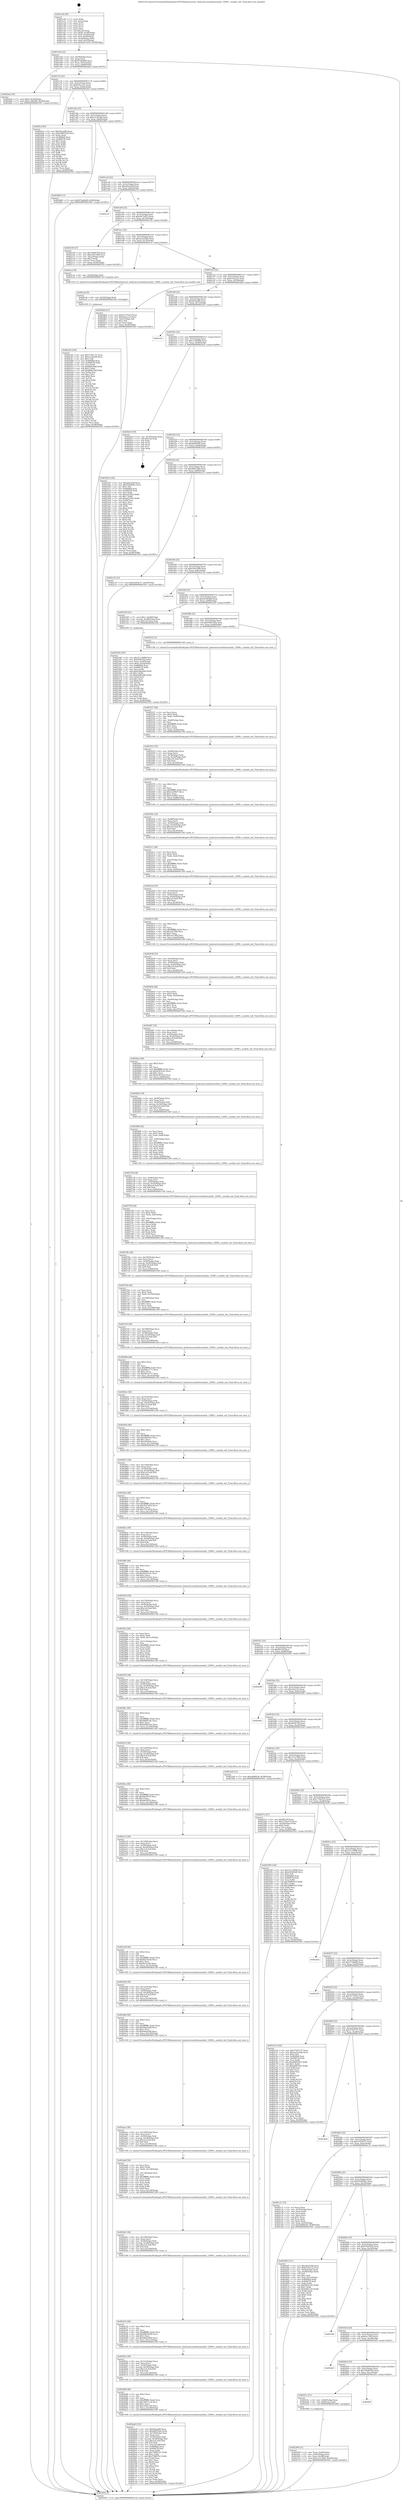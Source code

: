 digraph "0x401e30" {
  label = "0x401e30 (/mnt/c/Users/mathe/Desktop/tcc/POCII/binaries/extr_hashcatsrcmodulesmodule_12000.c_module_init_Final-ollvm.out::main(0))"
  labelloc = "t"
  node[shape=record]

  Entry [label="",width=0.3,height=0.3,shape=circle,fillcolor=black,style=filled]
  "0x401e5d" [label="{
     0x401e5d [23]\l
     | [instrs]\l
     &nbsp;&nbsp;0x401e5d \<+3\>: mov -0x58(%rbp),%eax\l
     &nbsp;&nbsp;0x401e60 \<+2\>: mov %eax,%ecx\l
     &nbsp;&nbsp;0x401e62 \<+6\>: sub $0x97da66d9,%ecx\l
     &nbsp;&nbsp;0x401e68 \<+3\>: mov %eax,-0x5c(%rbp)\l
     &nbsp;&nbsp;0x401e6b \<+3\>: mov %ecx,-0x60(%rbp)\l
     &nbsp;&nbsp;0x401e6e \<+6\>: je 0000000000402dad \<main+0xf7d\>\l
  }"]
  "0x402dad" [label="{
     0x402dad [19]\l
     | [instrs]\l
     &nbsp;&nbsp;0x402dad \<+7\>: movl $0x0,-0x30(%rbp)\l
     &nbsp;&nbsp;0x402db4 \<+7\>: movl $0xc130b568,-0x58(%rbp)\l
     &nbsp;&nbsp;0x402dbb \<+5\>: jmp 0000000000403501 \<main+0x16d1\>\l
  }"]
  "0x401e74" [label="{
     0x401e74 [22]\l
     | [instrs]\l
     &nbsp;&nbsp;0x401e74 \<+5\>: jmp 0000000000401e79 \<main+0x49\>\l
     &nbsp;&nbsp;0x401e79 \<+3\>: mov -0x5c(%rbp),%eax\l
     &nbsp;&nbsp;0x401e7c \<+5\>: sub $0x9c9ecc21,%eax\l
     &nbsp;&nbsp;0x401e81 \<+3\>: mov %eax,-0x64(%rbp)\l
     &nbsp;&nbsp;0x401e84 \<+6\>: je 00000000004024cf \<main+0x69f\>\l
  }"]
  Exit [label="",width=0.3,height=0.3,shape=circle,fillcolor=black,style=filled,peripheries=2]
  "0x4024cf" [label="{
     0x4024cf [83]\l
     | [instrs]\l
     &nbsp;&nbsp;0x4024cf \<+5\>: mov $0xbf2aadf0,%eax\l
     &nbsp;&nbsp;0x4024d4 \<+5\>: mov $0xe9467d54,%ecx\l
     &nbsp;&nbsp;0x4024d9 \<+2\>: xor %edx,%edx\l
     &nbsp;&nbsp;0x4024db \<+7\>: mov 0x4060b4,%esi\l
     &nbsp;&nbsp;0x4024e2 \<+7\>: mov 0x406078,%edi\l
     &nbsp;&nbsp;0x4024e9 \<+3\>: sub $0x1,%edx\l
     &nbsp;&nbsp;0x4024ec \<+3\>: mov %esi,%r8d\l
     &nbsp;&nbsp;0x4024ef \<+3\>: add %edx,%r8d\l
     &nbsp;&nbsp;0x4024f2 \<+4\>: imul %r8d,%esi\l
     &nbsp;&nbsp;0x4024f6 \<+3\>: and $0x1,%esi\l
     &nbsp;&nbsp;0x4024f9 \<+3\>: cmp $0x0,%esi\l
     &nbsp;&nbsp;0x4024fc \<+4\>: sete %r9b\l
     &nbsp;&nbsp;0x402500 \<+3\>: cmp $0xa,%edi\l
     &nbsp;&nbsp;0x402503 \<+4\>: setl %r10b\l
     &nbsp;&nbsp;0x402507 \<+3\>: mov %r9b,%r11b\l
     &nbsp;&nbsp;0x40250a \<+3\>: and %r10b,%r11b\l
     &nbsp;&nbsp;0x40250d \<+3\>: xor %r10b,%r9b\l
     &nbsp;&nbsp;0x402510 \<+3\>: or %r9b,%r11b\l
     &nbsp;&nbsp;0x402513 \<+4\>: test $0x1,%r11b\l
     &nbsp;&nbsp;0x402517 \<+3\>: cmovne %ecx,%eax\l
     &nbsp;&nbsp;0x40251a \<+3\>: mov %eax,-0x58(%rbp)\l
     &nbsp;&nbsp;0x40251d \<+5\>: jmp 0000000000403501 \<main+0x16d1\>\l
  }"]
  "0x401e8a" [label="{
     0x401e8a [22]\l
     | [instrs]\l
     &nbsp;&nbsp;0x401e8a \<+5\>: jmp 0000000000401e8f \<main+0x5f\>\l
     &nbsp;&nbsp;0x401e8f \<+3\>: mov -0x5c(%rbp),%eax\l
     &nbsp;&nbsp;0x401e92 \<+5\>: sub $0xa1e36cd8,%eax\l
     &nbsp;&nbsp;0x401e97 \<+3\>: mov %eax,-0x68(%rbp)\l
     &nbsp;&nbsp;0x401e9a \<+6\>: je 0000000000402d84 \<main+0xf54\>\l
  }"]
  "0x402cf4" [label="{
     0x402cf4 [144]\l
     | [instrs]\l
     &nbsp;&nbsp;0x402cf4 \<+5\>: mov $0x57567c37,%eax\l
     &nbsp;&nbsp;0x402cf9 \<+5\>: mov $0xa1e36cd8,%ecx\l
     &nbsp;&nbsp;0x402cfe \<+2\>: mov $0x1,%dl\l
     &nbsp;&nbsp;0x402d00 \<+7\>: mov 0x4060b4,%esi\l
     &nbsp;&nbsp;0x402d07 \<+8\>: mov 0x406078,%r8d\l
     &nbsp;&nbsp;0x402d0f \<+3\>: mov %esi,%r9d\l
     &nbsp;&nbsp;0x402d12 \<+7\>: sub $0xf60b164f,%r9d\l
     &nbsp;&nbsp;0x402d19 \<+4\>: sub $0x1,%r9d\l
     &nbsp;&nbsp;0x402d1d \<+7\>: add $0xf60b164f,%r9d\l
     &nbsp;&nbsp;0x402d24 \<+4\>: imul %r9d,%esi\l
     &nbsp;&nbsp;0x402d28 \<+3\>: and $0x1,%esi\l
     &nbsp;&nbsp;0x402d2b \<+3\>: cmp $0x0,%esi\l
     &nbsp;&nbsp;0x402d2e \<+4\>: sete %r10b\l
     &nbsp;&nbsp;0x402d32 \<+4\>: cmp $0xa,%r8d\l
     &nbsp;&nbsp;0x402d36 \<+4\>: setl %r11b\l
     &nbsp;&nbsp;0x402d3a \<+3\>: mov %r10b,%bl\l
     &nbsp;&nbsp;0x402d3d \<+3\>: xor $0xff,%bl\l
     &nbsp;&nbsp;0x402d40 \<+3\>: mov %r11b,%r14b\l
     &nbsp;&nbsp;0x402d43 \<+4\>: xor $0xff,%r14b\l
     &nbsp;&nbsp;0x402d47 \<+3\>: xor $0x0,%dl\l
     &nbsp;&nbsp;0x402d4a \<+3\>: mov %bl,%r15b\l
     &nbsp;&nbsp;0x402d4d \<+4\>: and $0x0,%r15b\l
     &nbsp;&nbsp;0x402d51 \<+3\>: and %dl,%r10b\l
     &nbsp;&nbsp;0x402d54 \<+3\>: mov %r14b,%r12b\l
     &nbsp;&nbsp;0x402d57 \<+4\>: and $0x0,%r12b\l
     &nbsp;&nbsp;0x402d5b \<+3\>: and %dl,%r11b\l
     &nbsp;&nbsp;0x402d5e \<+3\>: or %r10b,%r15b\l
     &nbsp;&nbsp;0x402d61 \<+3\>: or %r11b,%r12b\l
     &nbsp;&nbsp;0x402d64 \<+3\>: xor %r12b,%r15b\l
     &nbsp;&nbsp;0x402d67 \<+3\>: or %r14b,%bl\l
     &nbsp;&nbsp;0x402d6a \<+3\>: xor $0xff,%bl\l
     &nbsp;&nbsp;0x402d6d \<+3\>: or $0x0,%dl\l
     &nbsp;&nbsp;0x402d70 \<+2\>: and %dl,%bl\l
     &nbsp;&nbsp;0x402d72 \<+3\>: or %bl,%r15b\l
     &nbsp;&nbsp;0x402d75 \<+4\>: test $0x1,%r15b\l
     &nbsp;&nbsp;0x402d79 \<+3\>: cmovne %ecx,%eax\l
     &nbsp;&nbsp;0x402d7c \<+3\>: mov %eax,-0x58(%rbp)\l
     &nbsp;&nbsp;0x402d7f \<+5\>: jmp 0000000000403501 \<main+0x16d1\>\l
  }"]
  "0x402d84" [label="{
     0x402d84 [12]\l
     | [instrs]\l
     &nbsp;&nbsp;0x402d84 \<+7\>: movl $0x97da66d9,-0x58(%rbp)\l
     &nbsp;&nbsp;0x402d8b \<+5\>: jmp 0000000000403501 \<main+0x16d1\>\l
  }"]
  "0x401ea0" [label="{
     0x401ea0 [22]\l
     | [instrs]\l
     &nbsp;&nbsp;0x401ea0 \<+5\>: jmp 0000000000401ea5 \<main+0x75\>\l
     &nbsp;&nbsp;0x401ea5 \<+3\>: mov -0x5c(%rbp),%eax\l
     &nbsp;&nbsp;0x401ea8 \<+5\>: sub $0xa8acd3df,%eax\l
     &nbsp;&nbsp;0x401ead \<+3\>: mov %eax,-0x6c(%rbp)\l
     &nbsp;&nbsp;0x401eb0 \<+6\>: je 0000000000402e19 \<main+0xfe9\>\l
  }"]
  "0x402ceb" [label="{
     0x402ceb [9]\l
     | [instrs]\l
     &nbsp;&nbsp;0x402ceb \<+4\>: mov -0x50(%rbp),%rdi\l
     &nbsp;&nbsp;0x402cef \<+5\>: call 0000000000401030 \<free@plt\>\l
     | [calls]\l
     &nbsp;&nbsp;0x401030 \{1\} (unknown)\l
  }"]
  "0x402e19" [label="{
     0x402e19\l
  }", style=dashed]
  "0x401eb6" [label="{
     0x401eb6 [22]\l
     | [instrs]\l
     &nbsp;&nbsp;0x401eb6 \<+5\>: jmp 0000000000401ebb \<main+0x8b\>\l
     &nbsp;&nbsp;0x401ebb \<+3\>: mov -0x5c(%rbp),%eax\l
     &nbsp;&nbsp;0x401ebe \<+5\>: sub $0xa9e7ed55,%eax\l
     &nbsp;&nbsp;0x401ec3 \<+3\>: mov %eax,-0x70(%rbp)\l
     &nbsp;&nbsp;0x401ec6 \<+6\>: je 0000000000402109 \<main+0x2d9\>\l
  }"]
  "0x402ba8" [label="{
     0x402ba8 [125]\l
     | [instrs]\l
     &nbsp;&nbsp;0x402ba8 \<+5\>: mov $0xbf2aadf0,%ecx\l
     &nbsp;&nbsp;0x402bad \<+5\>: mov $0xdfdb7bb6,%edx\l
     &nbsp;&nbsp;0x402bb2 \<+6\>: mov -0x140(%rbp),%esi\l
     &nbsp;&nbsp;0x402bb8 \<+3\>: imul %eax,%esi\l
     &nbsp;&nbsp;0x402bbb \<+4\>: mov -0x50(%rbp),%rdi\l
     &nbsp;&nbsp;0x402bbf \<+4\>: movslq -0x54(%rbp),%r8\l
     &nbsp;&nbsp;0x402bc3 \<+7\>: imul $0x1e0,%r8,%r8\l
     &nbsp;&nbsp;0x402bca \<+3\>: add %r8,%rdi\l
     &nbsp;&nbsp;0x402bcd \<+6\>: mov %esi,0x1d8(%rdi)\l
     &nbsp;&nbsp;0x402bd3 \<+7\>: mov 0x4060b4,%eax\l
     &nbsp;&nbsp;0x402bda \<+7\>: mov 0x406078,%esi\l
     &nbsp;&nbsp;0x402be1 \<+3\>: mov %eax,%r9d\l
     &nbsp;&nbsp;0x402be4 \<+7\>: sub $0x759807b1,%r9d\l
     &nbsp;&nbsp;0x402beb \<+4\>: sub $0x1,%r9d\l
     &nbsp;&nbsp;0x402bef \<+7\>: add $0x759807b1,%r9d\l
     &nbsp;&nbsp;0x402bf6 \<+4\>: imul %r9d,%eax\l
     &nbsp;&nbsp;0x402bfa \<+3\>: and $0x1,%eax\l
     &nbsp;&nbsp;0x402bfd \<+3\>: cmp $0x0,%eax\l
     &nbsp;&nbsp;0x402c00 \<+4\>: sete %r10b\l
     &nbsp;&nbsp;0x402c04 \<+3\>: cmp $0xa,%esi\l
     &nbsp;&nbsp;0x402c07 \<+4\>: setl %r11b\l
     &nbsp;&nbsp;0x402c0b \<+3\>: mov %r10b,%bl\l
     &nbsp;&nbsp;0x402c0e \<+3\>: and %r11b,%bl\l
     &nbsp;&nbsp;0x402c11 \<+3\>: xor %r11b,%r10b\l
     &nbsp;&nbsp;0x402c14 \<+3\>: or %r10b,%bl\l
     &nbsp;&nbsp;0x402c17 \<+3\>: test $0x1,%bl\l
     &nbsp;&nbsp;0x402c1a \<+3\>: cmovne %edx,%ecx\l
     &nbsp;&nbsp;0x402c1d \<+3\>: mov %ecx,-0x58(%rbp)\l
     &nbsp;&nbsp;0x402c20 \<+5\>: jmp 0000000000403501 \<main+0x16d1\>\l
  }"]
  "0x402109" [label="{
     0x402109 [27]\l
     | [instrs]\l
     &nbsp;&nbsp;0x402109 \<+5\>: mov $0x746467b4,%eax\l
     &nbsp;&nbsp;0x40210e \<+5\>: mov $0xe50e1d06,%ecx\l
     &nbsp;&nbsp;0x402113 \<+3\>: mov -0x2c(%rbp),%edx\l
     &nbsp;&nbsp;0x402116 \<+3\>: cmp $0x2,%edx\l
     &nbsp;&nbsp;0x402119 \<+3\>: cmovne %ecx,%eax\l
     &nbsp;&nbsp;0x40211c \<+3\>: mov %eax,-0x58(%rbp)\l
     &nbsp;&nbsp;0x40211f \<+5\>: jmp 0000000000403501 \<main+0x16d1\>\l
  }"]
  "0x401ecc" [label="{
     0x401ecc [22]\l
     | [instrs]\l
     &nbsp;&nbsp;0x401ecc \<+5\>: jmp 0000000000401ed1 \<main+0xa1\>\l
     &nbsp;&nbsp;0x401ed1 \<+3\>: mov -0x5c(%rbp),%eax\l
     &nbsp;&nbsp;0x401ed4 \<+5\>: sub $0xaa3e25db,%eax\l
     &nbsp;&nbsp;0x401ed9 \<+3\>: mov %eax,-0x74(%rbp)\l
     &nbsp;&nbsp;0x401edc \<+6\>: je 0000000000402ce2 \<main+0xeb2\>\l
  }"]
  "0x403501" [label="{
     0x403501 [5]\l
     | [instrs]\l
     &nbsp;&nbsp;0x403501 \<+5\>: jmp 0000000000401e5d \<main+0x2d\>\l
  }"]
  "0x401e30" [label="{
     0x401e30 [45]\l
     | [instrs]\l
     &nbsp;&nbsp;0x401e30 \<+1\>: push %rbp\l
     &nbsp;&nbsp;0x401e31 \<+3\>: mov %rsp,%rbp\l
     &nbsp;&nbsp;0x401e34 \<+2\>: push %r15\l
     &nbsp;&nbsp;0x401e36 \<+2\>: push %r14\l
     &nbsp;&nbsp;0x401e38 \<+2\>: push %r12\l
     &nbsp;&nbsp;0x401e3a \<+1\>: push %rbx\l
     &nbsp;&nbsp;0x401e3b \<+7\>: sub $0x1a0,%rsp\l
     &nbsp;&nbsp;0x401e42 \<+7\>: movl $0x0,-0x30(%rbp)\l
     &nbsp;&nbsp;0x401e49 \<+3\>: mov %edi,-0x34(%rbp)\l
     &nbsp;&nbsp;0x401e4c \<+4\>: mov %rsi,-0x40(%rbp)\l
     &nbsp;&nbsp;0x401e50 \<+3\>: mov -0x34(%rbp),%edi\l
     &nbsp;&nbsp;0x401e53 \<+3\>: mov %edi,-0x2c(%rbp)\l
     &nbsp;&nbsp;0x401e56 \<+7\>: movl $0xa9e7ed55,-0x58(%rbp)\l
  }"]
  "0x402b80" [label="{
     0x402b80 [40]\l
     | [instrs]\l
     &nbsp;&nbsp;0x402b80 \<+5\>: mov $0x2,%ecx\l
     &nbsp;&nbsp;0x402b85 \<+1\>: cltd\l
     &nbsp;&nbsp;0x402b86 \<+2\>: idiv %ecx\l
     &nbsp;&nbsp;0x402b88 \<+6\>: imul $0xfffffffe,%edx,%ecx\l
     &nbsp;&nbsp;0x402b8e \<+6\>: sub $0x140511e0,%ecx\l
     &nbsp;&nbsp;0x402b94 \<+3\>: add $0x1,%ecx\l
     &nbsp;&nbsp;0x402b97 \<+6\>: add $0x140511e0,%ecx\l
     &nbsp;&nbsp;0x402b9d \<+6\>: mov %ecx,-0x140(%rbp)\l
     &nbsp;&nbsp;0x402ba3 \<+5\>: call 0000000000401160 \<next_i\>\l
     | [calls]\l
     &nbsp;&nbsp;0x401160 \{1\} (/mnt/c/Users/mathe/Desktop/tcc/POCII/binaries/extr_hashcatsrcmodulesmodule_12000.c_module_init_Final-ollvm.out::next_i)\l
  }"]
  "0x402ce2" [label="{
     0x402ce2 [9]\l
     | [instrs]\l
     &nbsp;&nbsp;0x402ce2 \<+4\>: mov -0x50(%rbp),%rdi\l
     &nbsp;&nbsp;0x402ce6 \<+5\>: call 00000000004013c0 \<module_init\>\l
     | [calls]\l
     &nbsp;&nbsp;0x4013c0 \{1\} (/mnt/c/Users/mathe/Desktop/tcc/POCII/binaries/extr_hashcatsrcmodulesmodule_12000.c_module_init_Final-ollvm.out::module_init)\l
  }"]
  "0x401ee2" [label="{
     0x401ee2 [22]\l
     | [instrs]\l
     &nbsp;&nbsp;0x401ee2 \<+5\>: jmp 0000000000401ee7 \<main+0xb7\>\l
     &nbsp;&nbsp;0x401ee7 \<+3\>: mov -0x5c(%rbp),%eax\l
     &nbsp;&nbsp;0x401eea \<+5\>: sub $0xb7efa1a2,%eax\l
     &nbsp;&nbsp;0x401eef \<+3\>: mov %eax,-0x78(%rbp)\l
     &nbsp;&nbsp;0x401ef2 \<+6\>: je 00000000004024b4 \<main+0x684\>\l
  }"]
  "0x402b5a" [label="{
     0x402b5a [38]\l
     | [instrs]\l
     &nbsp;&nbsp;0x402b5a \<+6\>: mov -0x13c(%rbp),%ecx\l
     &nbsp;&nbsp;0x402b60 \<+3\>: imul %eax,%ecx\l
     &nbsp;&nbsp;0x402b63 \<+4\>: mov -0x50(%rbp),%rdi\l
     &nbsp;&nbsp;0x402b67 \<+4\>: movslq -0x54(%rbp),%r8\l
     &nbsp;&nbsp;0x402b6b \<+7\>: imul $0x1e0,%r8,%r8\l
     &nbsp;&nbsp;0x402b72 \<+3\>: add %r8,%rdi\l
     &nbsp;&nbsp;0x402b75 \<+6\>: mov %ecx,0x1d4(%rdi)\l
     &nbsp;&nbsp;0x402b7b \<+5\>: call 0000000000401160 \<next_i\>\l
     | [calls]\l
     &nbsp;&nbsp;0x401160 \{1\} (/mnt/c/Users/mathe/Desktop/tcc/POCII/binaries/extr_hashcatsrcmodulesmodule_12000.c_module_init_Final-ollvm.out::next_i)\l
  }"]
  "0x4024b4" [label="{
     0x4024b4 [27]\l
     | [instrs]\l
     &nbsp;&nbsp;0x4024b4 \<+5\>: mov $0x557701b3,%eax\l
     &nbsp;&nbsp;0x4024b9 \<+5\>: mov $0x9c9ecc21,%ecx\l
     &nbsp;&nbsp;0x4024be \<+3\>: mov -0x21(%rbp),%dl\l
     &nbsp;&nbsp;0x4024c1 \<+3\>: test $0x1,%dl\l
     &nbsp;&nbsp;0x4024c4 \<+3\>: cmovne %ecx,%eax\l
     &nbsp;&nbsp;0x4024c7 \<+3\>: mov %eax,-0x58(%rbp)\l
     &nbsp;&nbsp;0x4024ca \<+5\>: jmp 0000000000403501 \<main+0x16d1\>\l
  }"]
  "0x401ef8" [label="{
     0x401ef8 [22]\l
     | [instrs]\l
     &nbsp;&nbsp;0x401ef8 \<+5\>: jmp 0000000000401efd \<main+0xcd\>\l
     &nbsp;&nbsp;0x401efd \<+3\>: mov -0x5c(%rbp),%eax\l
     &nbsp;&nbsp;0x401f00 \<+5\>: sub $0xbf2aadf0,%eax\l
     &nbsp;&nbsp;0x401f05 \<+3\>: mov %eax,-0x7c(%rbp)\l
     &nbsp;&nbsp;0x401f08 \<+6\>: je 0000000000402e25 \<main+0xff5\>\l
  }"]
  "0x402b32" [label="{
     0x402b32 [40]\l
     | [instrs]\l
     &nbsp;&nbsp;0x402b32 \<+5\>: mov $0x2,%ecx\l
     &nbsp;&nbsp;0x402b37 \<+1\>: cltd\l
     &nbsp;&nbsp;0x402b38 \<+2\>: idiv %ecx\l
     &nbsp;&nbsp;0x402b3a \<+6\>: imul $0xfffffffe,%edx,%ecx\l
     &nbsp;&nbsp;0x402b40 \<+6\>: add $0x98d24500,%ecx\l
     &nbsp;&nbsp;0x402b46 \<+3\>: add $0x1,%ecx\l
     &nbsp;&nbsp;0x402b49 \<+6\>: sub $0x98d24500,%ecx\l
     &nbsp;&nbsp;0x402b4f \<+6\>: mov %ecx,-0x13c(%rbp)\l
     &nbsp;&nbsp;0x402b55 \<+5\>: call 0000000000401160 \<next_i\>\l
     | [calls]\l
     &nbsp;&nbsp;0x401160 \{1\} (/mnt/c/Users/mathe/Desktop/tcc/POCII/binaries/extr_hashcatsrcmodulesmodule_12000.c_module_init_Final-ollvm.out::next_i)\l
  }"]
  "0x402e25" [label="{
     0x402e25\l
  }", style=dashed]
  "0x401f0e" [label="{
     0x401f0e [22]\l
     | [instrs]\l
     &nbsp;&nbsp;0x401f0e \<+5\>: jmp 0000000000401f13 \<main+0xe3\>\l
     &nbsp;&nbsp;0x401f13 \<+3\>: mov -0x5c(%rbp),%eax\l
     &nbsp;&nbsp;0x401f16 \<+5\>: sub $0xc130b568,%eax\l
     &nbsp;&nbsp;0x401f1b \<+3\>: mov %eax,-0x80(%rbp)\l
     &nbsp;&nbsp;0x401f1e \<+6\>: je 0000000000402dc0 \<main+0xf90\>\l
  }"]
  "0x402b0c" [label="{
     0x402b0c [38]\l
     | [instrs]\l
     &nbsp;&nbsp;0x402b0c \<+6\>: mov -0x138(%rbp),%ecx\l
     &nbsp;&nbsp;0x402b12 \<+3\>: imul %eax,%ecx\l
     &nbsp;&nbsp;0x402b15 \<+4\>: mov -0x50(%rbp),%rdi\l
     &nbsp;&nbsp;0x402b19 \<+4\>: movslq -0x54(%rbp),%r8\l
     &nbsp;&nbsp;0x402b1d \<+7\>: imul $0x1e0,%r8,%r8\l
     &nbsp;&nbsp;0x402b24 \<+3\>: add %r8,%rdi\l
     &nbsp;&nbsp;0x402b27 \<+6\>: mov %ecx,0x1d0(%rdi)\l
     &nbsp;&nbsp;0x402b2d \<+5\>: call 0000000000401160 \<next_i\>\l
     | [calls]\l
     &nbsp;&nbsp;0x401160 \{1\} (/mnt/c/Users/mathe/Desktop/tcc/POCII/binaries/extr_hashcatsrcmodulesmodule_12000.c_module_init_Final-ollvm.out::next_i)\l
  }"]
  "0x402dc0" [label="{
     0x402dc0 [19]\l
     | [instrs]\l
     &nbsp;&nbsp;0x402dc0 \<+3\>: mov -0x30(%rbp),%eax\l
     &nbsp;&nbsp;0x402dc3 \<+7\>: add $0x1a0,%rsp\l
     &nbsp;&nbsp;0x402dca \<+1\>: pop %rbx\l
     &nbsp;&nbsp;0x402dcb \<+2\>: pop %r12\l
     &nbsp;&nbsp;0x402dcd \<+2\>: pop %r14\l
     &nbsp;&nbsp;0x402dcf \<+2\>: pop %r15\l
     &nbsp;&nbsp;0x402dd1 \<+1\>: pop %rbp\l
     &nbsp;&nbsp;0x402dd2 \<+1\>: ret\l
  }"]
  "0x401f24" [label="{
     0x401f24 [25]\l
     | [instrs]\l
     &nbsp;&nbsp;0x401f24 \<+5\>: jmp 0000000000401f29 \<main+0xf9\>\l
     &nbsp;&nbsp;0x401f29 \<+3\>: mov -0x5c(%rbp),%eax\l
     &nbsp;&nbsp;0x401f2c \<+5\>: sub $0xd4f9f438,%eax\l
     &nbsp;&nbsp;0x401f31 \<+6\>: mov %eax,-0x84(%rbp)\l
     &nbsp;&nbsp;0x401f37 \<+6\>: je 00000000004023b5 \<main+0x585\>\l
  }"]
  "0x402ad4" [label="{
     0x402ad4 [56]\l
     | [instrs]\l
     &nbsp;&nbsp;0x402ad4 \<+2\>: xor %ecx,%ecx\l
     &nbsp;&nbsp;0x402ad6 \<+5\>: mov $0x2,%edx\l
     &nbsp;&nbsp;0x402adb \<+6\>: mov %edx,-0x134(%rbp)\l
     &nbsp;&nbsp;0x402ae1 \<+1\>: cltd\l
     &nbsp;&nbsp;0x402ae2 \<+6\>: mov -0x134(%rbp),%esi\l
     &nbsp;&nbsp;0x402ae8 \<+2\>: idiv %esi\l
     &nbsp;&nbsp;0x402aea \<+6\>: imul $0xfffffffe,%edx,%edx\l
     &nbsp;&nbsp;0x402af0 \<+3\>: mov %ecx,%r9d\l
     &nbsp;&nbsp;0x402af3 \<+3\>: sub %edx,%r9d\l
     &nbsp;&nbsp;0x402af6 \<+2\>: mov %ecx,%edx\l
     &nbsp;&nbsp;0x402af8 \<+3\>: sub $0x1,%edx\l
     &nbsp;&nbsp;0x402afb \<+3\>: add %edx,%r9d\l
     &nbsp;&nbsp;0x402afe \<+3\>: sub %r9d,%ecx\l
     &nbsp;&nbsp;0x402b01 \<+6\>: mov %ecx,-0x138(%rbp)\l
     &nbsp;&nbsp;0x402b07 \<+5\>: call 0000000000401160 \<next_i\>\l
     | [calls]\l
     &nbsp;&nbsp;0x401160 \{1\} (/mnt/c/Users/mathe/Desktop/tcc/POCII/binaries/extr_hashcatsrcmodulesmodule_12000.c_module_init_Final-ollvm.out::next_i)\l
  }"]
  "0x4023b5" [label="{
     0x4023b5 [144]\l
     | [instrs]\l
     &nbsp;&nbsp;0x4023b5 \<+5\>: mov $0xa8acd3df,%eax\l
     &nbsp;&nbsp;0x4023ba \<+5\>: mov $0x656280b2,%ecx\l
     &nbsp;&nbsp;0x4023bf \<+2\>: mov $0x1,%dl\l
     &nbsp;&nbsp;0x4023c1 \<+7\>: mov 0x4060b4,%esi\l
     &nbsp;&nbsp;0x4023c8 \<+7\>: mov 0x406078,%edi\l
     &nbsp;&nbsp;0x4023cf \<+3\>: mov %esi,%r8d\l
     &nbsp;&nbsp;0x4023d2 \<+7\>: sub $0xad2185a,%r8d\l
     &nbsp;&nbsp;0x4023d9 \<+4\>: sub $0x1,%r8d\l
     &nbsp;&nbsp;0x4023dd \<+7\>: add $0xad2185a,%r8d\l
     &nbsp;&nbsp;0x4023e4 \<+4\>: imul %r8d,%esi\l
     &nbsp;&nbsp;0x4023e8 \<+3\>: and $0x1,%esi\l
     &nbsp;&nbsp;0x4023eb \<+3\>: cmp $0x0,%esi\l
     &nbsp;&nbsp;0x4023ee \<+4\>: sete %r9b\l
     &nbsp;&nbsp;0x4023f2 \<+3\>: cmp $0xa,%edi\l
     &nbsp;&nbsp;0x4023f5 \<+4\>: setl %r10b\l
     &nbsp;&nbsp;0x4023f9 \<+3\>: mov %r9b,%r11b\l
     &nbsp;&nbsp;0x4023fc \<+4\>: xor $0xff,%r11b\l
     &nbsp;&nbsp;0x402400 \<+3\>: mov %r10b,%bl\l
     &nbsp;&nbsp;0x402403 \<+3\>: xor $0xff,%bl\l
     &nbsp;&nbsp;0x402406 \<+3\>: xor $0x0,%dl\l
     &nbsp;&nbsp;0x402409 \<+3\>: mov %r11b,%r14b\l
     &nbsp;&nbsp;0x40240c \<+4\>: and $0x0,%r14b\l
     &nbsp;&nbsp;0x402410 \<+3\>: and %dl,%r9b\l
     &nbsp;&nbsp;0x402413 \<+3\>: mov %bl,%r15b\l
     &nbsp;&nbsp;0x402416 \<+4\>: and $0x0,%r15b\l
     &nbsp;&nbsp;0x40241a \<+3\>: and %dl,%r10b\l
     &nbsp;&nbsp;0x40241d \<+3\>: or %r9b,%r14b\l
     &nbsp;&nbsp;0x402420 \<+3\>: or %r10b,%r15b\l
     &nbsp;&nbsp;0x402423 \<+3\>: xor %r15b,%r14b\l
     &nbsp;&nbsp;0x402426 \<+3\>: or %bl,%r11b\l
     &nbsp;&nbsp;0x402429 \<+4\>: xor $0xff,%r11b\l
     &nbsp;&nbsp;0x40242d \<+3\>: or $0x0,%dl\l
     &nbsp;&nbsp;0x402430 \<+3\>: and %dl,%r11b\l
     &nbsp;&nbsp;0x402433 \<+3\>: or %r11b,%r14b\l
     &nbsp;&nbsp;0x402436 \<+4\>: test $0x1,%r14b\l
     &nbsp;&nbsp;0x40243a \<+3\>: cmovne %ecx,%eax\l
     &nbsp;&nbsp;0x40243d \<+3\>: mov %eax,-0x58(%rbp)\l
     &nbsp;&nbsp;0x402440 \<+5\>: jmp 0000000000403501 \<main+0x16d1\>\l
  }"]
  "0x401f3d" [label="{
     0x401f3d [25]\l
     | [instrs]\l
     &nbsp;&nbsp;0x401f3d \<+5\>: jmp 0000000000401f42 \<main+0x112\>\l
     &nbsp;&nbsp;0x401f42 \<+3\>: mov -0x5c(%rbp),%eax\l
     &nbsp;&nbsp;0x401f45 \<+5\>: sub $0xdfdb7bb6,%eax\l
     &nbsp;&nbsp;0x401f4a \<+6\>: mov %eax,-0x88(%rbp)\l
     &nbsp;&nbsp;0x401f50 \<+6\>: je 0000000000402c25 \<main+0xdf5\>\l
  }"]
  "0x402aae" [label="{
     0x402aae [38]\l
     | [instrs]\l
     &nbsp;&nbsp;0x402aae \<+6\>: mov -0x130(%rbp),%ecx\l
     &nbsp;&nbsp;0x402ab4 \<+3\>: imul %eax,%ecx\l
     &nbsp;&nbsp;0x402ab7 \<+4\>: mov -0x50(%rbp),%rdi\l
     &nbsp;&nbsp;0x402abb \<+4\>: movslq -0x54(%rbp),%r8\l
     &nbsp;&nbsp;0x402abf \<+7\>: imul $0x1e0,%r8,%r8\l
     &nbsp;&nbsp;0x402ac6 \<+3\>: add %r8,%rdi\l
     &nbsp;&nbsp;0x402ac9 \<+6\>: mov %ecx,0x198(%rdi)\l
     &nbsp;&nbsp;0x402acf \<+5\>: call 0000000000401160 \<next_i\>\l
     | [calls]\l
     &nbsp;&nbsp;0x401160 \{1\} (/mnt/c/Users/mathe/Desktop/tcc/POCII/binaries/extr_hashcatsrcmodulesmodule_12000.c_module_init_Final-ollvm.out::next_i)\l
  }"]
  "0x402c25" [label="{
     0x402c25 [12]\l
     | [instrs]\l
     &nbsp;&nbsp;0x402c25 \<+7\>: movl $0x5e918c57,-0x58(%rbp)\l
     &nbsp;&nbsp;0x402c2c \<+5\>: jmp 0000000000403501 \<main+0x16d1\>\l
  }"]
  "0x401f56" [label="{
     0x401f56 [25]\l
     | [instrs]\l
     &nbsp;&nbsp;0x401f56 \<+5\>: jmp 0000000000401f5b \<main+0x12b\>\l
     &nbsp;&nbsp;0x401f5b \<+3\>: mov -0x5c(%rbp),%eax\l
     &nbsp;&nbsp;0x401f5e \<+5\>: sub $0xe50e1d06,%eax\l
     &nbsp;&nbsp;0x401f63 \<+6\>: mov %eax,-0x8c(%rbp)\l
     &nbsp;&nbsp;0x401f69 \<+6\>: je 0000000000402124 \<main+0x2f4\>\l
  }"]
  "0x402a86" [label="{
     0x402a86 [40]\l
     | [instrs]\l
     &nbsp;&nbsp;0x402a86 \<+5\>: mov $0x2,%ecx\l
     &nbsp;&nbsp;0x402a8b \<+1\>: cltd\l
     &nbsp;&nbsp;0x402a8c \<+2\>: idiv %ecx\l
     &nbsp;&nbsp;0x402a8e \<+6\>: imul $0xfffffffe,%edx,%ecx\l
     &nbsp;&nbsp;0x402a94 \<+6\>: add $0x94adcb0f,%ecx\l
     &nbsp;&nbsp;0x402a9a \<+3\>: add $0x1,%ecx\l
     &nbsp;&nbsp;0x402a9d \<+6\>: sub $0x94adcb0f,%ecx\l
     &nbsp;&nbsp;0x402aa3 \<+6\>: mov %ecx,-0x130(%rbp)\l
     &nbsp;&nbsp;0x402aa9 \<+5\>: call 0000000000401160 \<next_i\>\l
     | [calls]\l
     &nbsp;&nbsp;0x401160 \{1\} (/mnt/c/Users/mathe/Desktop/tcc/POCII/binaries/extr_hashcatsrcmodulesmodule_12000.c_module_init_Final-ollvm.out::next_i)\l
  }"]
  "0x402124" [label="{
     0x402124\l
  }", style=dashed]
  "0x401f6f" [label="{
     0x401f6f [25]\l
     | [instrs]\l
     &nbsp;&nbsp;0x401f6f \<+5\>: jmp 0000000000401f74 \<main+0x144\>\l
     &nbsp;&nbsp;0x401f74 \<+3\>: mov -0x5c(%rbp),%eax\l
     &nbsp;&nbsp;0x401f77 \<+5\>: sub $0xe81602d8,%eax\l
     &nbsp;&nbsp;0x401f7c \<+6\>: mov %eax,-0x90(%rbp)\l
     &nbsp;&nbsp;0x401f82 \<+6\>: je 0000000000402329 \<main+0x4f9\>\l
  }"]
  "0x402a60" [label="{
     0x402a60 [38]\l
     | [instrs]\l
     &nbsp;&nbsp;0x402a60 \<+6\>: mov -0x12c(%rbp),%ecx\l
     &nbsp;&nbsp;0x402a66 \<+3\>: imul %eax,%ecx\l
     &nbsp;&nbsp;0x402a69 \<+4\>: mov -0x50(%rbp),%rdi\l
     &nbsp;&nbsp;0x402a6d \<+4\>: movslq -0x54(%rbp),%r8\l
     &nbsp;&nbsp;0x402a71 \<+7\>: imul $0x1e0,%r8,%r8\l
     &nbsp;&nbsp;0x402a78 \<+3\>: add %r8,%rdi\l
     &nbsp;&nbsp;0x402a7b \<+6\>: mov %ecx,0x194(%rdi)\l
     &nbsp;&nbsp;0x402a81 \<+5\>: call 0000000000401160 \<next_i\>\l
     | [calls]\l
     &nbsp;&nbsp;0x401160 \{1\} (/mnt/c/Users/mathe/Desktop/tcc/POCII/binaries/extr_hashcatsrcmodulesmodule_12000.c_module_init_Final-ollvm.out::next_i)\l
  }"]
  "0x402329" [label="{
     0x402329 [23]\l
     | [instrs]\l
     &nbsp;&nbsp;0x402329 \<+7\>: movl $0x1,-0x48(%rbp)\l
     &nbsp;&nbsp;0x402330 \<+4\>: movslq -0x48(%rbp),%rax\l
     &nbsp;&nbsp;0x402334 \<+7\>: imul $0x1e0,%rax,%rdi\l
     &nbsp;&nbsp;0x40233b \<+5\>: call 0000000000401050 \<malloc@plt\>\l
     | [calls]\l
     &nbsp;&nbsp;0x401050 \{1\} (unknown)\l
  }"]
  "0x401f88" [label="{
     0x401f88 [25]\l
     | [instrs]\l
     &nbsp;&nbsp;0x401f88 \<+5\>: jmp 0000000000401f8d \<main+0x15d\>\l
     &nbsp;&nbsp;0x401f8d \<+3\>: mov -0x5c(%rbp),%eax\l
     &nbsp;&nbsp;0x401f90 \<+5\>: sub $0xe9467d54,%eax\l
     &nbsp;&nbsp;0x401f95 \<+6\>: mov %eax,-0x94(%rbp)\l
     &nbsp;&nbsp;0x401f9b \<+6\>: je 0000000000402522 \<main+0x6f2\>\l
  }"]
  "0x402a38" [label="{
     0x402a38 [40]\l
     | [instrs]\l
     &nbsp;&nbsp;0x402a38 \<+5\>: mov $0x2,%ecx\l
     &nbsp;&nbsp;0x402a3d \<+1\>: cltd\l
     &nbsp;&nbsp;0x402a3e \<+2\>: idiv %ecx\l
     &nbsp;&nbsp;0x402a40 \<+6\>: imul $0xfffffffe,%edx,%ecx\l
     &nbsp;&nbsp;0x402a46 \<+6\>: add $0xf021bc0d,%ecx\l
     &nbsp;&nbsp;0x402a4c \<+3\>: add $0x1,%ecx\l
     &nbsp;&nbsp;0x402a4f \<+6\>: sub $0xf021bc0d,%ecx\l
     &nbsp;&nbsp;0x402a55 \<+6\>: mov %ecx,-0x12c(%rbp)\l
     &nbsp;&nbsp;0x402a5b \<+5\>: call 0000000000401160 \<next_i\>\l
     | [calls]\l
     &nbsp;&nbsp;0x401160 \{1\} (/mnt/c/Users/mathe/Desktop/tcc/POCII/binaries/extr_hashcatsrcmodulesmodule_12000.c_module_init_Final-ollvm.out::next_i)\l
  }"]
  "0x402522" [label="{
     0x402522 [5]\l
     | [instrs]\l
     &nbsp;&nbsp;0x402522 \<+5\>: call 0000000000401160 \<next_i\>\l
     | [calls]\l
     &nbsp;&nbsp;0x401160 \{1\} (/mnt/c/Users/mathe/Desktop/tcc/POCII/binaries/extr_hashcatsrcmodulesmodule_12000.c_module_init_Final-ollvm.out::next_i)\l
  }"]
  "0x401fa1" [label="{
     0x401fa1 [25]\l
     | [instrs]\l
     &nbsp;&nbsp;0x401fa1 \<+5\>: jmp 0000000000401fa6 \<main+0x176\>\l
     &nbsp;&nbsp;0x401fa6 \<+3\>: mov -0x5c(%rbp),%eax\l
     &nbsp;&nbsp;0x401fa9 \<+5\>: sub $0xf8232f,%eax\l
     &nbsp;&nbsp;0x401fae \<+6\>: mov %eax,-0x98(%rbp)\l
     &nbsp;&nbsp;0x401fb4 \<+6\>: je 0000000000402d90 \<main+0xf60\>\l
  }"]
  "0x402a12" [label="{
     0x402a12 [38]\l
     | [instrs]\l
     &nbsp;&nbsp;0x402a12 \<+6\>: mov -0x128(%rbp),%ecx\l
     &nbsp;&nbsp;0x402a18 \<+3\>: imul %eax,%ecx\l
     &nbsp;&nbsp;0x402a1b \<+4\>: mov -0x50(%rbp),%rdi\l
     &nbsp;&nbsp;0x402a1f \<+4\>: movslq -0x54(%rbp),%r8\l
     &nbsp;&nbsp;0x402a23 \<+7\>: imul $0x1e0,%r8,%r8\l
     &nbsp;&nbsp;0x402a2a \<+3\>: add %r8,%rdi\l
     &nbsp;&nbsp;0x402a2d \<+6\>: mov %ecx,0x190(%rdi)\l
     &nbsp;&nbsp;0x402a33 \<+5\>: call 0000000000401160 \<next_i\>\l
     | [calls]\l
     &nbsp;&nbsp;0x401160 \{1\} (/mnt/c/Users/mathe/Desktop/tcc/POCII/binaries/extr_hashcatsrcmodulesmodule_12000.c_module_init_Final-ollvm.out::next_i)\l
  }"]
  "0x402d90" [label="{
     0x402d90\l
  }", style=dashed]
  "0x401fba" [label="{
     0x401fba [25]\l
     | [instrs]\l
     &nbsp;&nbsp;0x401fba \<+5\>: jmp 0000000000401fbf \<main+0x18f\>\l
     &nbsp;&nbsp;0x401fbf \<+3\>: mov -0x5c(%rbp),%eax\l
     &nbsp;&nbsp;0x401fc2 \<+5\>: sub $0xa3b31fc,%eax\l
     &nbsp;&nbsp;0x401fc7 \<+6\>: mov %eax,-0x9c(%rbp)\l
     &nbsp;&nbsp;0x401fcd \<+6\>: je 0000000000402d9c \<main+0xf6c\>\l
  }"]
  "0x4029ea" [label="{
     0x4029ea [40]\l
     | [instrs]\l
     &nbsp;&nbsp;0x4029ea \<+5\>: mov $0x2,%ecx\l
     &nbsp;&nbsp;0x4029ef \<+1\>: cltd\l
     &nbsp;&nbsp;0x4029f0 \<+2\>: idiv %ecx\l
     &nbsp;&nbsp;0x4029f2 \<+6\>: imul $0xfffffffe,%edx,%ecx\l
     &nbsp;&nbsp;0x4029f8 \<+6\>: add $0xdfa5f07b,%ecx\l
     &nbsp;&nbsp;0x4029fe \<+3\>: add $0x1,%ecx\l
     &nbsp;&nbsp;0x402a01 \<+6\>: sub $0xdfa5f07b,%ecx\l
     &nbsp;&nbsp;0x402a07 \<+6\>: mov %ecx,-0x128(%rbp)\l
     &nbsp;&nbsp;0x402a0d \<+5\>: call 0000000000401160 \<next_i\>\l
     | [calls]\l
     &nbsp;&nbsp;0x401160 \{1\} (/mnt/c/Users/mathe/Desktop/tcc/POCII/binaries/extr_hashcatsrcmodulesmodule_12000.c_module_init_Final-ollvm.out::next_i)\l
  }"]
  "0x402d9c" [label="{
     0x402d9c\l
  }", style=dashed]
  "0x401fd3" [label="{
     0x401fd3 [25]\l
     | [instrs]\l
     &nbsp;&nbsp;0x401fd3 \<+5\>: jmp 0000000000401fd8 \<main+0x1a8\>\l
     &nbsp;&nbsp;0x401fd8 \<+3\>: mov -0x5c(%rbp),%eax\l
     &nbsp;&nbsp;0x401fdb \<+5\>: sub $0xb03674d,%eax\l
     &nbsp;&nbsp;0x401fe0 \<+6\>: mov %eax,-0xa0(%rbp)\l
     &nbsp;&nbsp;0x401fe6 \<+6\>: je 00000000004023a9 \<main+0x579\>\l
  }"]
  "0x4029c4" [label="{
     0x4029c4 [38]\l
     | [instrs]\l
     &nbsp;&nbsp;0x4029c4 \<+6\>: mov -0x124(%rbp),%ecx\l
     &nbsp;&nbsp;0x4029ca \<+3\>: imul %eax,%ecx\l
     &nbsp;&nbsp;0x4029cd \<+4\>: mov -0x50(%rbp),%rdi\l
     &nbsp;&nbsp;0x4029d1 \<+4\>: movslq -0x54(%rbp),%r8\l
     &nbsp;&nbsp;0x4029d5 \<+7\>: imul $0x1e0,%r8,%r8\l
     &nbsp;&nbsp;0x4029dc \<+3\>: add %r8,%rdi\l
     &nbsp;&nbsp;0x4029df \<+6\>: mov %ecx,0x18c(%rdi)\l
     &nbsp;&nbsp;0x4029e5 \<+5\>: call 0000000000401160 \<next_i\>\l
     | [calls]\l
     &nbsp;&nbsp;0x401160 \{1\} (/mnt/c/Users/mathe/Desktop/tcc/POCII/binaries/extr_hashcatsrcmodulesmodule_12000.c_module_init_Final-ollvm.out::next_i)\l
  }"]
  "0x4023a9" [label="{
     0x4023a9 [12]\l
     | [instrs]\l
     &nbsp;&nbsp;0x4023a9 \<+7\>: movl $0xd4f9f438,-0x58(%rbp)\l
     &nbsp;&nbsp;0x4023b0 \<+5\>: jmp 0000000000403501 \<main+0x16d1\>\l
  }"]
  "0x401fec" [label="{
     0x401fec [25]\l
     | [instrs]\l
     &nbsp;&nbsp;0x401fec \<+5\>: jmp 0000000000401ff1 \<main+0x1c1\>\l
     &nbsp;&nbsp;0x401ff1 \<+3\>: mov -0x5c(%rbp),%eax\l
     &nbsp;&nbsp;0x401ff4 \<+5\>: sub $0x151e7864,%eax\l
     &nbsp;&nbsp;0x401ff9 \<+6\>: mov %eax,-0xa4(%rbp)\l
     &nbsp;&nbsp;0x401fff \<+6\>: je 000000000040227e \<main+0x44e\>\l
  }"]
  "0x40299c" [label="{
     0x40299c [40]\l
     | [instrs]\l
     &nbsp;&nbsp;0x40299c \<+5\>: mov $0x2,%ecx\l
     &nbsp;&nbsp;0x4029a1 \<+1\>: cltd\l
     &nbsp;&nbsp;0x4029a2 \<+2\>: idiv %ecx\l
     &nbsp;&nbsp;0x4029a4 \<+6\>: imul $0xfffffffe,%edx,%ecx\l
     &nbsp;&nbsp;0x4029aa \<+6\>: sub $0x6d0833dc,%ecx\l
     &nbsp;&nbsp;0x4029b0 \<+3\>: add $0x1,%ecx\l
     &nbsp;&nbsp;0x4029b3 \<+6\>: add $0x6d0833dc,%ecx\l
     &nbsp;&nbsp;0x4029b9 \<+6\>: mov %ecx,-0x124(%rbp)\l
     &nbsp;&nbsp;0x4029bf \<+5\>: call 0000000000401160 \<next_i\>\l
     | [calls]\l
     &nbsp;&nbsp;0x401160 \{1\} (/mnt/c/Users/mathe/Desktop/tcc/POCII/binaries/extr_hashcatsrcmodulesmodule_12000.c_module_init_Final-ollvm.out::next_i)\l
  }"]
  "0x40227e" [label="{
     0x40227e [27]\l
     | [instrs]\l
     &nbsp;&nbsp;0x40227e \<+5\>: mov $0xf8232f,%eax\l
     &nbsp;&nbsp;0x402283 \<+5\>: mov $0x1756a535,%ecx\l
     &nbsp;&nbsp;0x402288 \<+3\>: mov -0x28(%rbp),%edx\l
     &nbsp;&nbsp;0x40228b \<+3\>: cmp $0x0,%edx\l
     &nbsp;&nbsp;0x40228e \<+3\>: cmove %ecx,%eax\l
     &nbsp;&nbsp;0x402291 \<+3\>: mov %eax,-0x58(%rbp)\l
     &nbsp;&nbsp;0x402294 \<+5\>: jmp 0000000000403501 \<main+0x16d1\>\l
  }"]
  "0x402005" [label="{
     0x402005 [25]\l
     | [instrs]\l
     &nbsp;&nbsp;0x402005 \<+5\>: jmp 000000000040200a \<main+0x1da\>\l
     &nbsp;&nbsp;0x40200a \<+3\>: mov -0x5c(%rbp),%eax\l
     &nbsp;&nbsp;0x40200d \<+5\>: sub $0x1756a535,%eax\l
     &nbsp;&nbsp;0x402012 \<+6\>: mov %eax,-0xa8(%rbp)\l
     &nbsp;&nbsp;0x402018 \<+6\>: je 0000000000402299 \<main+0x469\>\l
  }"]
  "0x402976" [label="{
     0x402976 [38]\l
     | [instrs]\l
     &nbsp;&nbsp;0x402976 \<+6\>: mov -0x120(%rbp),%ecx\l
     &nbsp;&nbsp;0x40297c \<+3\>: imul %eax,%ecx\l
     &nbsp;&nbsp;0x40297f \<+4\>: mov -0x50(%rbp),%rdi\l
     &nbsp;&nbsp;0x402983 \<+4\>: movslq -0x54(%rbp),%r8\l
     &nbsp;&nbsp;0x402987 \<+7\>: imul $0x1e0,%r8,%r8\l
     &nbsp;&nbsp;0x40298e \<+3\>: add %r8,%rdi\l
     &nbsp;&nbsp;0x402991 \<+6\>: mov %ecx,0x188(%rdi)\l
     &nbsp;&nbsp;0x402997 \<+5\>: call 0000000000401160 \<next_i\>\l
     | [calls]\l
     &nbsp;&nbsp;0x401160 \{1\} (/mnt/c/Users/mathe/Desktop/tcc/POCII/binaries/extr_hashcatsrcmodulesmodule_12000.c_module_init_Final-ollvm.out::next_i)\l
  }"]
  "0x402299" [label="{
     0x402299 [144]\l
     | [instrs]\l
     &nbsp;&nbsp;0x402299 \<+5\>: mov $0x22114088,%eax\l
     &nbsp;&nbsp;0x40229e \<+5\>: mov $0xe81602d8,%ecx\l
     &nbsp;&nbsp;0x4022a3 \<+2\>: mov $0x1,%dl\l
     &nbsp;&nbsp;0x4022a5 \<+7\>: mov 0x4060b4,%esi\l
     &nbsp;&nbsp;0x4022ac \<+7\>: mov 0x406078,%edi\l
     &nbsp;&nbsp;0x4022b3 \<+3\>: mov %esi,%r8d\l
     &nbsp;&nbsp;0x4022b6 \<+7\>: sub $0x36960510,%r8d\l
     &nbsp;&nbsp;0x4022bd \<+4\>: sub $0x1,%r8d\l
     &nbsp;&nbsp;0x4022c1 \<+7\>: add $0x36960510,%r8d\l
     &nbsp;&nbsp;0x4022c8 \<+4\>: imul %r8d,%esi\l
     &nbsp;&nbsp;0x4022cc \<+3\>: and $0x1,%esi\l
     &nbsp;&nbsp;0x4022cf \<+3\>: cmp $0x0,%esi\l
     &nbsp;&nbsp;0x4022d2 \<+4\>: sete %r9b\l
     &nbsp;&nbsp;0x4022d6 \<+3\>: cmp $0xa,%edi\l
     &nbsp;&nbsp;0x4022d9 \<+4\>: setl %r10b\l
     &nbsp;&nbsp;0x4022dd \<+3\>: mov %r9b,%r11b\l
     &nbsp;&nbsp;0x4022e0 \<+4\>: xor $0xff,%r11b\l
     &nbsp;&nbsp;0x4022e4 \<+3\>: mov %r10b,%bl\l
     &nbsp;&nbsp;0x4022e7 \<+3\>: xor $0xff,%bl\l
     &nbsp;&nbsp;0x4022ea \<+3\>: xor $0x0,%dl\l
     &nbsp;&nbsp;0x4022ed \<+3\>: mov %r11b,%r14b\l
     &nbsp;&nbsp;0x4022f0 \<+4\>: and $0x0,%r14b\l
     &nbsp;&nbsp;0x4022f4 \<+3\>: and %dl,%r9b\l
     &nbsp;&nbsp;0x4022f7 \<+3\>: mov %bl,%r15b\l
     &nbsp;&nbsp;0x4022fa \<+4\>: and $0x0,%r15b\l
     &nbsp;&nbsp;0x4022fe \<+3\>: and %dl,%r10b\l
     &nbsp;&nbsp;0x402301 \<+3\>: or %r9b,%r14b\l
     &nbsp;&nbsp;0x402304 \<+3\>: or %r10b,%r15b\l
     &nbsp;&nbsp;0x402307 \<+3\>: xor %r15b,%r14b\l
     &nbsp;&nbsp;0x40230a \<+3\>: or %bl,%r11b\l
     &nbsp;&nbsp;0x40230d \<+4\>: xor $0xff,%r11b\l
     &nbsp;&nbsp;0x402311 \<+3\>: or $0x0,%dl\l
     &nbsp;&nbsp;0x402314 \<+3\>: and %dl,%r11b\l
     &nbsp;&nbsp;0x402317 \<+3\>: or %r11b,%r14b\l
     &nbsp;&nbsp;0x40231a \<+4\>: test $0x1,%r14b\l
     &nbsp;&nbsp;0x40231e \<+3\>: cmovne %ecx,%eax\l
     &nbsp;&nbsp;0x402321 \<+3\>: mov %eax,-0x58(%rbp)\l
     &nbsp;&nbsp;0x402324 \<+5\>: jmp 0000000000403501 \<main+0x16d1\>\l
  }"]
  "0x40201e" [label="{
     0x40201e [25]\l
     | [instrs]\l
     &nbsp;&nbsp;0x40201e \<+5\>: jmp 0000000000402023 \<main+0x1f3\>\l
     &nbsp;&nbsp;0x402023 \<+3\>: mov -0x5c(%rbp),%eax\l
     &nbsp;&nbsp;0x402026 \<+5\>: sub $0x22114088,%eax\l
     &nbsp;&nbsp;0x40202b \<+6\>: mov %eax,-0xac(%rbp)\l
     &nbsp;&nbsp;0x402031 \<+6\>: je 0000000000402deb \<main+0xfbb\>\l
  }"]
  "0x40293e" [label="{
     0x40293e [56]\l
     | [instrs]\l
     &nbsp;&nbsp;0x40293e \<+2\>: xor %ecx,%ecx\l
     &nbsp;&nbsp;0x402940 \<+5\>: mov $0x2,%edx\l
     &nbsp;&nbsp;0x402945 \<+6\>: mov %edx,-0x11c(%rbp)\l
     &nbsp;&nbsp;0x40294b \<+1\>: cltd\l
     &nbsp;&nbsp;0x40294c \<+6\>: mov -0x11c(%rbp),%esi\l
     &nbsp;&nbsp;0x402952 \<+2\>: idiv %esi\l
     &nbsp;&nbsp;0x402954 \<+6\>: imul $0xfffffffe,%edx,%edx\l
     &nbsp;&nbsp;0x40295a \<+3\>: mov %ecx,%r9d\l
     &nbsp;&nbsp;0x40295d \<+3\>: sub %edx,%r9d\l
     &nbsp;&nbsp;0x402960 \<+2\>: mov %ecx,%edx\l
     &nbsp;&nbsp;0x402962 \<+3\>: sub $0x1,%edx\l
     &nbsp;&nbsp;0x402965 \<+3\>: add %edx,%r9d\l
     &nbsp;&nbsp;0x402968 \<+3\>: sub %r9d,%ecx\l
     &nbsp;&nbsp;0x40296b \<+6\>: mov %ecx,-0x120(%rbp)\l
     &nbsp;&nbsp;0x402971 \<+5\>: call 0000000000401160 \<next_i\>\l
     | [calls]\l
     &nbsp;&nbsp;0x401160 \{1\} (/mnt/c/Users/mathe/Desktop/tcc/POCII/binaries/extr_hashcatsrcmodulesmodule_12000.c_module_init_Final-ollvm.out::next_i)\l
  }"]
  "0x402deb" [label="{
     0x402deb\l
  }", style=dashed]
  "0x402037" [label="{
     0x402037 [25]\l
     | [instrs]\l
     &nbsp;&nbsp;0x402037 \<+5\>: jmp 000000000040203c \<main+0x20c\>\l
     &nbsp;&nbsp;0x40203c \<+3\>: mov -0x5c(%rbp),%eax\l
     &nbsp;&nbsp;0x40203f \<+5\>: sub $0x3729d6fd,%eax\l
     &nbsp;&nbsp;0x402044 \<+6\>: mov %eax,-0xb0(%rbp)\l
     &nbsp;&nbsp;0x40204a \<+6\>: je 0000000000402250 \<main+0x420\>\l
  }"]
  "0x402918" [label="{
     0x402918 [38]\l
     | [instrs]\l
     &nbsp;&nbsp;0x402918 \<+6\>: mov -0x118(%rbp),%ecx\l
     &nbsp;&nbsp;0x40291e \<+3\>: imul %eax,%ecx\l
     &nbsp;&nbsp;0x402921 \<+4\>: mov -0x50(%rbp),%rdi\l
     &nbsp;&nbsp;0x402925 \<+4\>: movslq -0x54(%rbp),%r8\l
     &nbsp;&nbsp;0x402929 \<+7\>: imul $0x1e0,%r8,%r8\l
     &nbsp;&nbsp;0x402930 \<+3\>: add %r8,%rdi\l
     &nbsp;&nbsp;0x402933 \<+6\>: mov %ecx,0x178(%rdi)\l
     &nbsp;&nbsp;0x402939 \<+5\>: call 0000000000401160 \<next_i\>\l
     | [calls]\l
     &nbsp;&nbsp;0x401160 \{1\} (/mnt/c/Users/mathe/Desktop/tcc/POCII/binaries/extr_hashcatsrcmodulesmodule_12000.c_module_init_Final-ollvm.out::next_i)\l
  }"]
  "0x402250" [label="{
     0x402250\l
  }", style=dashed]
  "0x402050" [label="{
     0x402050 [25]\l
     | [instrs]\l
     &nbsp;&nbsp;0x402050 \<+5\>: jmp 0000000000402055 \<main+0x225\>\l
     &nbsp;&nbsp;0x402055 \<+3\>: mov -0x5c(%rbp),%eax\l
     &nbsp;&nbsp;0x402058 \<+5\>: sub $0x557701b3,%eax\l
     &nbsp;&nbsp;0x40205d \<+6\>: mov %eax,-0xb4(%rbp)\l
     &nbsp;&nbsp;0x402063 \<+6\>: je 0000000000402c52 \<main+0xe22\>\l
  }"]
  "0x4028f0" [label="{
     0x4028f0 [40]\l
     | [instrs]\l
     &nbsp;&nbsp;0x4028f0 \<+5\>: mov $0x2,%ecx\l
     &nbsp;&nbsp;0x4028f5 \<+1\>: cltd\l
     &nbsp;&nbsp;0x4028f6 \<+2\>: idiv %ecx\l
     &nbsp;&nbsp;0x4028f8 \<+6\>: imul $0xfffffffe,%edx,%ecx\l
     &nbsp;&nbsp;0x4028fe \<+6\>: add $0xf541d1d1,%ecx\l
     &nbsp;&nbsp;0x402904 \<+3\>: add $0x1,%ecx\l
     &nbsp;&nbsp;0x402907 \<+6\>: sub $0xf541d1d1,%ecx\l
     &nbsp;&nbsp;0x40290d \<+6\>: mov %ecx,-0x118(%rbp)\l
     &nbsp;&nbsp;0x402913 \<+5\>: call 0000000000401160 \<next_i\>\l
     | [calls]\l
     &nbsp;&nbsp;0x401160 \{1\} (/mnt/c/Users/mathe/Desktop/tcc/POCII/binaries/extr_hashcatsrcmodulesmodule_12000.c_module_init_Final-ollvm.out::next_i)\l
  }"]
  "0x402c52" [label="{
     0x402c52 [144]\l
     | [instrs]\l
     &nbsp;&nbsp;0x402c52 \<+5\>: mov $0x57567c37,%eax\l
     &nbsp;&nbsp;0x402c57 \<+5\>: mov $0xaa3e25db,%ecx\l
     &nbsp;&nbsp;0x402c5c \<+2\>: mov $0x1,%dl\l
     &nbsp;&nbsp;0x402c5e \<+7\>: mov 0x4060b4,%esi\l
     &nbsp;&nbsp;0x402c65 \<+7\>: mov 0x406078,%edi\l
     &nbsp;&nbsp;0x402c6c \<+3\>: mov %esi,%r8d\l
     &nbsp;&nbsp;0x402c6f \<+7\>: add $0xd4697b01,%r8d\l
     &nbsp;&nbsp;0x402c76 \<+4\>: sub $0x1,%r8d\l
     &nbsp;&nbsp;0x402c7a \<+7\>: sub $0xd4697b01,%r8d\l
     &nbsp;&nbsp;0x402c81 \<+4\>: imul %r8d,%esi\l
     &nbsp;&nbsp;0x402c85 \<+3\>: and $0x1,%esi\l
     &nbsp;&nbsp;0x402c88 \<+3\>: cmp $0x0,%esi\l
     &nbsp;&nbsp;0x402c8b \<+4\>: sete %r9b\l
     &nbsp;&nbsp;0x402c8f \<+3\>: cmp $0xa,%edi\l
     &nbsp;&nbsp;0x402c92 \<+4\>: setl %r10b\l
     &nbsp;&nbsp;0x402c96 \<+3\>: mov %r9b,%r11b\l
     &nbsp;&nbsp;0x402c99 \<+4\>: xor $0xff,%r11b\l
     &nbsp;&nbsp;0x402c9d \<+3\>: mov %r10b,%bl\l
     &nbsp;&nbsp;0x402ca0 \<+3\>: xor $0xff,%bl\l
     &nbsp;&nbsp;0x402ca3 \<+3\>: xor $0x0,%dl\l
     &nbsp;&nbsp;0x402ca6 \<+3\>: mov %r11b,%r14b\l
     &nbsp;&nbsp;0x402ca9 \<+4\>: and $0x0,%r14b\l
     &nbsp;&nbsp;0x402cad \<+3\>: and %dl,%r9b\l
     &nbsp;&nbsp;0x402cb0 \<+3\>: mov %bl,%r15b\l
     &nbsp;&nbsp;0x402cb3 \<+4\>: and $0x0,%r15b\l
     &nbsp;&nbsp;0x402cb7 \<+3\>: and %dl,%r10b\l
     &nbsp;&nbsp;0x402cba \<+3\>: or %r9b,%r14b\l
     &nbsp;&nbsp;0x402cbd \<+3\>: or %r10b,%r15b\l
     &nbsp;&nbsp;0x402cc0 \<+3\>: xor %r15b,%r14b\l
     &nbsp;&nbsp;0x402cc3 \<+3\>: or %bl,%r11b\l
     &nbsp;&nbsp;0x402cc6 \<+4\>: xor $0xff,%r11b\l
     &nbsp;&nbsp;0x402cca \<+3\>: or $0x0,%dl\l
     &nbsp;&nbsp;0x402ccd \<+3\>: and %dl,%r11b\l
     &nbsp;&nbsp;0x402cd0 \<+3\>: or %r11b,%r14b\l
     &nbsp;&nbsp;0x402cd3 \<+4\>: test $0x1,%r14b\l
     &nbsp;&nbsp;0x402cd7 \<+3\>: cmovne %ecx,%eax\l
     &nbsp;&nbsp;0x402cda \<+3\>: mov %eax,-0x58(%rbp)\l
     &nbsp;&nbsp;0x402cdd \<+5\>: jmp 0000000000403501 \<main+0x16d1\>\l
  }"]
  "0x402069" [label="{
     0x402069 [25]\l
     | [instrs]\l
     &nbsp;&nbsp;0x402069 \<+5\>: jmp 000000000040206e \<main+0x23e\>\l
     &nbsp;&nbsp;0x40206e \<+3\>: mov -0x5c(%rbp),%eax\l
     &nbsp;&nbsp;0x402071 \<+5\>: sub $0x57567c37,%eax\l
     &nbsp;&nbsp;0x402076 \<+6\>: mov %eax,-0xb8(%rbp)\l
     &nbsp;&nbsp;0x40207c \<+6\>: je 00000000004034e8 \<main+0x16b8\>\l
  }"]
  "0x4028ca" [label="{
     0x4028ca [38]\l
     | [instrs]\l
     &nbsp;&nbsp;0x4028ca \<+6\>: mov -0x114(%rbp),%ecx\l
     &nbsp;&nbsp;0x4028d0 \<+3\>: imul %eax,%ecx\l
     &nbsp;&nbsp;0x4028d3 \<+4\>: mov -0x50(%rbp),%rdi\l
     &nbsp;&nbsp;0x4028d7 \<+4\>: movslq -0x54(%rbp),%r8\l
     &nbsp;&nbsp;0x4028db \<+7\>: imul $0x1e0,%r8,%r8\l
     &nbsp;&nbsp;0x4028e2 \<+3\>: add %r8,%rdi\l
     &nbsp;&nbsp;0x4028e5 \<+6\>: mov %ecx,0x130(%rdi)\l
     &nbsp;&nbsp;0x4028eb \<+5\>: call 0000000000401160 \<next_i\>\l
     | [calls]\l
     &nbsp;&nbsp;0x401160 \{1\} (/mnt/c/Users/mathe/Desktop/tcc/POCII/binaries/extr_hashcatsrcmodulesmodule_12000.c_module_init_Final-ollvm.out::next_i)\l
  }"]
  "0x4034e8" [label="{
     0x4034e8\l
  }", style=dashed]
  "0x402082" [label="{
     0x402082 [25]\l
     | [instrs]\l
     &nbsp;&nbsp;0x402082 \<+5\>: jmp 0000000000402087 \<main+0x257\>\l
     &nbsp;&nbsp;0x402087 \<+3\>: mov -0x5c(%rbp),%eax\l
     &nbsp;&nbsp;0x40208a \<+5\>: sub $0x5e918c57,%eax\l
     &nbsp;&nbsp;0x40208f \<+6\>: mov %eax,-0xbc(%rbp)\l
     &nbsp;&nbsp;0x402095 \<+6\>: je 0000000000402c31 \<main+0xe01\>\l
  }"]
  "0x4028a2" [label="{
     0x4028a2 [40]\l
     | [instrs]\l
     &nbsp;&nbsp;0x4028a2 \<+5\>: mov $0x2,%ecx\l
     &nbsp;&nbsp;0x4028a7 \<+1\>: cltd\l
     &nbsp;&nbsp;0x4028a8 \<+2\>: idiv %ecx\l
     &nbsp;&nbsp;0x4028aa \<+6\>: imul $0xfffffffe,%edx,%ecx\l
     &nbsp;&nbsp;0x4028b0 \<+6\>: sub $0x7637af52,%ecx\l
     &nbsp;&nbsp;0x4028b6 \<+3\>: add $0x1,%ecx\l
     &nbsp;&nbsp;0x4028b9 \<+6\>: add $0x7637af52,%ecx\l
     &nbsp;&nbsp;0x4028bf \<+6\>: mov %ecx,-0x114(%rbp)\l
     &nbsp;&nbsp;0x4028c5 \<+5\>: call 0000000000401160 \<next_i\>\l
     | [calls]\l
     &nbsp;&nbsp;0x401160 \{1\} (/mnt/c/Users/mathe/Desktop/tcc/POCII/binaries/extr_hashcatsrcmodulesmodule_12000.c_module_init_Final-ollvm.out::next_i)\l
  }"]
  "0x402c31" [label="{
     0x402c31 [33]\l
     | [instrs]\l
     &nbsp;&nbsp;0x402c31 \<+2\>: xor %eax,%eax\l
     &nbsp;&nbsp;0x402c33 \<+3\>: mov -0x54(%rbp),%ecx\l
     &nbsp;&nbsp;0x402c36 \<+2\>: mov %eax,%edx\l
     &nbsp;&nbsp;0x402c38 \<+2\>: sub %ecx,%edx\l
     &nbsp;&nbsp;0x402c3a \<+2\>: mov %eax,%ecx\l
     &nbsp;&nbsp;0x402c3c \<+3\>: sub $0x1,%ecx\l
     &nbsp;&nbsp;0x402c3f \<+2\>: add %ecx,%edx\l
     &nbsp;&nbsp;0x402c41 \<+2\>: sub %edx,%eax\l
     &nbsp;&nbsp;0x402c43 \<+3\>: mov %eax,-0x54(%rbp)\l
     &nbsp;&nbsp;0x402c46 \<+7\>: movl $0xd4f9f438,-0x58(%rbp)\l
     &nbsp;&nbsp;0x402c4d \<+5\>: jmp 0000000000403501 \<main+0x16d1\>\l
  }"]
  "0x40209b" [label="{
     0x40209b [25]\l
     | [instrs]\l
     &nbsp;&nbsp;0x40209b \<+5\>: jmp 00000000004020a0 \<main+0x270\>\l
     &nbsp;&nbsp;0x4020a0 \<+3\>: mov -0x5c(%rbp),%eax\l
     &nbsp;&nbsp;0x4020a3 \<+5\>: sub $0x656280b2,%eax\l
     &nbsp;&nbsp;0x4020a8 \<+6\>: mov %eax,-0xc0(%rbp)\l
     &nbsp;&nbsp;0x4020ae \<+6\>: je 0000000000402445 \<main+0x615\>\l
  }"]
  "0x40287c" [label="{
     0x40287c [38]\l
     | [instrs]\l
     &nbsp;&nbsp;0x40287c \<+6\>: mov -0x110(%rbp),%ecx\l
     &nbsp;&nbsp;0x402882 \<+3\>: imul %eax,%ecx\l
     &nbsp;&nbsp;0x402885 \<+4\>: mov -0x50(%rbp),%rdi\l
     &nbsp;&nbsp;0x402889 \<+4\>: movslq -0x54(%rbp),%r8\l
     &nbsp;&nbsp;0x40288d \<+7\>: imul $0x1e0,%r8,%r8\l
     &nbsp;&nbsp;0x402894 \<+3\>: add %r8,%rdi\l
     &nbsp;&nbsp;0x402897 \<+6\>: mov %ecx,0x118(%rdi)\l
     &nbsp;&nbsp;0x40289d \<+5\>: call 0000000000401160 \<next_i\>\l
     | [calls]\l
     &nbsp;&nbsp;0x401160 \{1\} (/mnt/c/Users/mathe/Desktop/tcc/POCII/binaries/extr_hashcatsrcmodulesmodule_12000.c_module_init_Final-ollvm.out::next_i)\l
  }"]
  "0x402445" [label="{
     0x402445 [111]\l
     | [instrs]\l
     &nbsp;&nbsp;0x402445 \<+5\>: mov $0xa8acd3df,%eax\l
     &nbsp;&nbsp;0x40244a \<+5\>: mov $0xb7efa1a2,%ecx\l
     &nbsp;&nbsp;0x40244f \<+3\>: mov -0x54(%rbp),%edx\l
     &nbsp;&nbsp;0x402452 \<+3\>: cmp -0x48(%rbp),%edx\l
     &nbsp;&nbsp;0x402455 \<+4\>: setl %sil\l
     &nbsp;&nbsp;0x402459 \<+4\>: and $0x1,%sil\l
     &nbsp;&nbsp;0x40245d \<+4\>: mov %sil,-0x21(%rbp)\l
     &nbsp;&nbsp;0x402461 \<+7\>: mov 0x4060b4,%edx\l
     &nbsp;&nbsp;0x402468 \<+7\>: mov 0x406078,%edi\l
     &nbsp;&nbsp;0x40246f \<+3\>: mov %edx,%r8d\l
     &nbsp;&nbsp;0x402472 \<+7\>: sub $0x94f51c05,%r8d\l
     &nbsp;&nbsp;0x402479 \<+4\>: sub $0x1,%r8d\l
     &nbsp;&nbsp;0x40247d \<+7\>: add $0x94f51c05,%r8d\l
     &nbsp;&nbsp;0x402484 \<+4\>: imul %r8d,%edx\l
     &nbsp;&nbsp;0x402488 \<+3\>: and $0x1,%edx\l
     &nbsp;&nbsp;0x40248b \<+3\>: cmp $0x0,%edx\l
     &nbsp;&nbsp;0x40248e \<+4\>: sete %sil\l
     &nbsp;&nbsp;0x402492 \<+3\>: cmp $0xa,%edi\l
     &nbsp;&nbsp;0x402495 \<+4\>: setl %r9b\l
     &nbsp;&nbsp;0x402499 \<+3\>: mov %sil,%r10b\l
     &nbsp;&nbsp;0x40249c \<+3\>: and %r9b,%r10b\l
     &nbsp;&nbsp;0x40249f \<+3\>: xor %r9b,%sil\l
     &nbsp;&nbsp;0x4024a2 \<+3\>: or %sil,%r10b\l
     &nbsp;&nbsp;0x4024a5 \<+4\>: test $0x1,%r10b\l
     &nbsp;&nbsp;0x4024a9 \<+3\>: cmovne %ecx,%eax\l
     &nbsp;&nbsp;0x4024ac \<+3\>: mov %eax,-0x58(%rbp)\l
     &nbsp;&nbsp;0x4024af \<+5\>: jmp 0000000000403501 \<main+0x16d1\>\l
  }"]
  "0x4020b4" [label="{
     0x4020b4 [25]\l
     | [instrs]\l
     &nbsp;&nbsp;0x4020b4 \<+5\>: jmp 00000000004020b9 \<main+0x289\>\l
     &nbsp;&nbsp;0x4020b9 \<+3\>: mov -0x5c(%rbp),%eax\l
     &nbsp;&nbsp;0x4020bc \<+5\>: sub $0x678e5654,%eax\l
     &nbsp;&nbsp;0x4020c1 \<+6\>: mov %eax,-0xc4(%rbp)\l
     &nbsp;&nbsp;0x4020c7 \<+6\>: je 00000000004021b4 \<main+0x384\>\l
  }"]
  "0x402854" [label="{
     0x402854 [40]\l
     | [instrs]\l
     &nbsp;&nbsp;0x402854 \<+5\>: mov $0x2,%ecx\l
     &nbsp;&nbsp;0x402859 \<+1\>: cltd\l
     &nbsp;&nbsp;0x40285a \<+2\>: idiv %ecx\l
     &nbsp;&nbsp;0x40285c \<+6\>: imul $0xfffffffe,%edx,%ecx\l
     &nbsp;&nbsp;0x402862 \<+6\>: sub $0x24fe9efe,%ecx\l
     &nbsp;&nbsp;0x402868 \<+3\>: add $0x1,%ecx\l
     &nbsp;&nbsp;0x40286b \<+6\>: add $0x24fe9efe,%ecx\l
     &nbsp;&nbsp;0x402871 \<+6\>: mov %ecx,-0x110(%rbp)\l
     &nbsp;&nbsp;0x402877 \<+5\>: call 0000000000401160 \<next_i\>\l
     | [calls]\l
     &nbsp;&nbsp;0x401160 \{1\} (/mnt/c/Users/mathe/Desktop/tcc/POCII/binaries/extr_hashcatsrcmodulesmodule_12000.c_module_init_Final-ollvm.out::next_i)\l
  }"]
  "0x4021b4" [label="{
     0x4021b4\l
  }", style=dashed]
  "0x4020cd" [label="{
     0x4020cd [25]\l
     | [instrs]\l
     &nbsp;&nbsp;0x4020cd \<+5\>: jmp 00000000004020d2 \<main+0x2a2\>\l
     &nbsp;&nbsp;0x4020d2 \<+3\>: mov -0x5c(%rbp),%eax\l
     &nbsp;&nbsp;0x4020d5 \<+5\>: sub $0x6ce139cf,%eax\l
     &nbsp;&nbsp;0x4020da \<+6\>: mov %eax,-0xc8(%rbp)\l
     &nbsp;&nbsp;0x4020e0 \<+6\>: je 0000000000402dd3 \<main+0xfa3\>\l
  }"]
  "0x40282e" [label="{
     0x40282e [38]\l
     | [instrs]\l
     &nbsp;&nbsp;0x40282e \<+6\>: mov -0x10c(%rbp),%ecx\l
     &nbsp;&nbsp;0x402834 \<+3\>: imul %eax,%ecx\l
     &nbsp;&nbsp;0x402837 \<+4\>: mov -0x50(%rbp),%rdi\l
     &nbsp;&nbsp;0x40283b \<+4\>: movslq -0x54(%rbp),%r8\l
     &nbsp;&nbsp;0x40283f \<+7\>: imul $0x1e0,%r8,%r8\l
     &nbsp;&nbsp;0x402846 \<+3\>: add %r8,%rdi\l
     &nbsp;&nbsp;0x402849 \<+6\>: mov %ecx,0x104(%rdi)\l
     &nbsp;&nbsp;0x40284f \<+5\>: call 0000000000401160 \<next_i\>\l
     | [calls]\l
     &nbsp;&nbsp;0x401160 \{1\} (/mnt/c/Users/mathe/Desktop/tcc/POCII/binaries/extr_hashcatsrcmodulesmodule_12000.c_module_init_Final-ollvm.out::next_i)\l
  }"]
  "0x402dd3" [label="{
     0x402dd3\l
  }", style=dashed]
  "0x4020e6" [label="{
     0x4020e6 [25]\l
     | [instrs]\l
     &nbsp;&nbsp;0x4020e6 \<+5\>: jmp 00000000004020eb \<main+0x2bb\>\l
     &nbsp;&nbsp;0x4020eb \<+3\>: mov -0x5c(%rbp),%eax\l
     &nbsp;&nbsp;0x4020ee \<+5\>: sub $0x746467b4,%eax\l
     &nbsp;&nbsp;0x4020f3 \<+6\>: mov %eax,-0xcc(%rbp)\l
     &nbsp;&nbsp;0x4020f9 \<+6\>: je 000000000040225c \<main+0x42c\>\l
  }"]
  "0x402806" [label="{
     0x402806 [40]\l
     | [instrs]\l
     &nbsp;&nbsp;0x402806 \<+5\>: mov $0x2,%ecx\l
     &nbsp;&nbsp;0x40280b \<+1\>: cltd\l
     &nbsp;&nbsp;0x40280c \<+2\>: idiv %ecx\l
     &nbsp;&nbsp;0x40280e \<+6\>: imul $0xfffffffe,%edx,%ecx\l
     &nbsp;&nbsp;0x402814 \<+6\>: add $0x9f2ca771,%ecx\l
     &nbsp;&nbsp;0x40281a \<+3\>: add $0x1,%ecx\l
     &nbsp;&nbsp;0x40281d \<+6\>: sub $0x9f2ca771,%ecx\l
     &nbsp;&nbsp;0x402823 \<+6\>: mov %ecx,-0x10c(%rbp)\l
     &nbsp;&nbsp;0x402829 \<+5\>: call 0000000000401160 \<next_i\>\l
     | [calls]\l
     &nbsp;&nbsp;0x401160 \{1\} (/mnt/c/Users/mathe/Desktop/tcc/POCII/binaries/extr_hashcatsrcmodulesmodule_12000.c_module_init_Final-ollvm.out::next_i)\l
  }"]
  "0x40225c" [label="{
     0x40225c [13]\l
     | [instrs]\l
     &nbsp;&nbsp;0x40225c \<+4\>: mov -0x40(%rbp),%rax\l
     &nbsp;&nbsp;0x402260 \<+4\>: mov 0x8(%rax),%rdi\l
     &nbsp;&nbsp;0x402264 \<+5\>: call 0000000000401060 \<atoi@plt\>\l
     | [calls]\l
     &nbsp;&nbsp;0x401060 \{1\} (unknown)\l
  }"]
  "0x4020ff" [label="{
     0x4020ff\l
  }", style=dashed]
  "0x402269" [label="{
     0x402269 [21]\l
     | [instrs]\l
     &nbsp;&nbsp;0x402269 \<+3\>: mov %eax,-0x44(%rbp)\l
     &nbsp;&nbsp;0x40226c \<+3\>: mov -0x44(%rbp),%eax\l
     &nbsp;&nbsp;0x40226f \<+3\>: mov %eax,-0x28(%rbp)\l
     &nbsp;&nbsp;0x402272 \<+7\>: movl $0x151e7864,-0x58(%rbp)\l
     &nbsp;&nbsp;0x402279 \<+5\>: jmp 0000000000403501 \<main+0x16d1\>\l
  }"]
  "0x402340" [label="{
     0x402340 [105]\l
     | [instrs]\l
     &nbsp;&nbsp;0x402340 \<+5\>: mov $0x22114088,%ecx\l
     &nbsp;&nbsp;0x402345 \<+5\>: mov $0xb03674d,%edx\l
     &nbsp;&nbsp;0x40234a \<+4\>: mov %rax,-0x50(%rbp)\l
     &nbsp;&nbsp;0x40234e \<+7\>: movl $0x0,-0x54(%rbp)\l
     &nbsp;&nbsp;0x402355 \<+7\>: mov 0x4060b4,%esi\l
     &nbsp;&nbsp;0x40235c \<+8\>: mov 0x406078,%r8d\l
     &nbsp;&nbsp;0x402364 \<+3\>: mov %esi,%r9d\l
     &nbsp;&nbsp;0x402367 \<+7\>: add $0xb5b8ed40,%r9d\l
     &nbsp;&nbsp;0x40236e \<+4\>: sub $0x1,%r9d\l
     &nbsp;&nbsp;0x402372 \<+7\>: sub $0xb5b8ed40,%r9d\l
     &nbsp;&nbsp;0x402379 \<+4\>: imul %r9d,%esi\l
     &nbsp;&nbsp;0x40237d \<+3\>: and $0x1,%esi\l
     &nbsp;&nbsp;0x402380 \<+3\>: cmp $0x0,%esi\l
     &nbsp;&nbsp;0x402383 \<+4\>: sete %r10b\l
     &nbsp;&nbsp;0x402387 \<+4\>: cmp $0xa,%r8d\l
     &nbsp;&nbsp;0x40238b \<+4\>: setl %r11b\l
     &nbsp;&nbsp;0x40238f \<+3\>: mov %r10b,%bl\l
     &nbsp;&nbsp;0x402392 \<+3\>: and %r11b,%bl\l
     &nbsp;&nbsp;0x402395 \<+3\>: xor %r11b,%r10b\l
     &nbsp;&nbsp;0x402398 \<+3\>: or %r10b,%bl\l
     &nbsp;&nbsp;0x40239b \<+3\>: test $0x1,%bl\l
     &nbsp;&nbsp;0x40239e \<+3\>: cmovne %edx,%ecx\l
     &nbsp;&nbsp;0x4023a1 \<+3\>: mov %ecx,-0x58(%rbp)\l
     &nbsp;&nbsp;0x4023a4 \<+5\>: jmp 0000000000403501 \<main+0x16d1\>\l
  }"]
  "0x402527" [label="{
     0x402527 [44]\l
     | [instrs]\l
     &nbsp;&nbsp;0x402527 \<+2\>: xor %ecx,%ecx\l
     &nbsp;&nbsp;0x402529 \<+5\>: mov $0x2,%edx\l
     &nbsp;&nbsp;0x40252e \<+6\>: mov %edx,-0xd0(%rbp)\l
     &nbsp;&nbsp;0x402534 \<+1\>: cltd\l
     &nbsp;&nbsp;0x402535 \<+6\>: mov -0xd0(%rbp),%esi\l
     &nbsp;&nbsp;0x40253b \<+2\>: idiv %esi\l
     &nbsp;&nbsp;0x40253d \<+6\>: imul $0xfffffffe,%edx,%edx\l
     &nbsp;&nbsp;0x402543 \<+3\>: sub $0x1,%ecx\l
     &nbsp;&nbsp;0x402546 \<+2\>: sub %ecx,%edx\l
     &nbsp;&nbsp;0x402548 \<+6\>: mov %edx,-0xd4(%rbp)\l
     &nbsp;&nbsp;0x40254e \<+5\>: call 0000000000401160 \<next_i\>\l
     | [calls]\l
     &nbsp;&nbsp;0x401160 \{1\} (/mnt/c/Users/mathe/Desktop/tcc/POCII/binaries/extr_hashcatsrcmodulesmodule_12000.c_module_init_Final-ollvm.out::next_i)\l
  }"]
  "0x402553" [label="{
     0x402553 [35]\l
     | [instrs]\l
     &nbsp;&nbsp;0x402553 \<+6\>: mov -0xd4(%rbp),%ecx\l
     &nbsp;&nbsp;0x402559 \<+3\>: imul %eax,%ecx\l
     &nbsp;&nbsp;0x40255c \<+4\>: mov -0x50(%rbp),%rdi\l
     &nbsp;&nbsp;0x402560 \<+4\>: movslq -0x54(%rbp),%r8\l
     &nbsp;&nbsp;0x402564 \<+7\>: imul $0x1e0,%r8,%r8\l
     &nbsp;&nbsp;0x40256b \<+3\>: add %r8,%rdi\l
     &nbsp;&nbsp;0x40256e \<+3\>: mov %ecx,0x10(%rdi)\l
     &nbsp;&nbsp;0x402571 \<+5\>: call 0000000000401160 \<next_i\>\l
     | [calls]\l
     &nbsp;&nbsp;0x401160 \{1\} (/mnt/c/Users/mathe/Desktop/tcc/POCII/binaries/extr_hashcatsrcmodulesmodule_12000.c_module_init_Final-ollvm.out::next_i)\l
  }"]
  "0x402576" [label="{
     0x402576 [40]\l
     | [instrs]\l
     &nbsp;&nbsp;0x402576 \<+5\>: mov $0x2,%ecx\l
     &nbsp;&nbsp;0x40257b \<+1\>: cltd\l
     &nbsp;&nbsp;0x40257c \<+2\>: idiv %ecx\l
     &nbsp;&nbsp;0x40257e \<+6\>: imul $0xfffffffe,%edx,%ecx\l
     &nbsp;&nbsp;0x402584 \<+6\>: sub $0x5a16fbf7,%ecx\l
     &nbsp;&nbsp;0x40258a \<+3\>: add $0x1,%ecx\l
     &nbsp;&nbsp;0x40258d \<+6\>: add $0x5a16fbf7,%ecx\l
     &nbsp;&nbsp;0x402593 \<+6\>: mov %ecx,-0xd8(%rbp)\l
     &nbsp;&nbsp;0x402599 \<+5\>: call 0000000000401160 \<next_i\>\l
     | [calls]\l
     &nbsp;&nbsp;0x401160 \{1\} (/mnt/c/Users/mathe/Desktop/tcc/POCII/binaries/extr_hashcatsrcmodulesmodule_12000.c_module_init_Final-ollvm.out::next_i)\l
  }"]
  "0x40259e" [label="{
     0x40259e [35]\l
     | [instrs]\l
     &nbsp;&nbsp;0x40259e \<+6\>: mov -0xd8(%rbp),%ecx\l
     &nbsp;&nbsp;0x4025a4 \<+3\>: imul %eax,%ecx\l
     &nbsp;&nbsp;0x4025a7 \<+4\>: mov -0x50(%rbp),%rdi\l
     &nbsp;&nbsp;0x4025ab \<+4\>: movslq -0x54(%rbp),%r8\l
     &nbsp;&nbsp;0x4025af \<+7\>: imul $0x1e0,%r8,%r8\l
     &nbsp;&nbsp;0x4025b6 \<+3\>: add %r8,%rdi\l
     &nbsp;&nbsp;0x4025b9 \<+3\>: mov %ecx,0x14(%rdi)\l
     &nbsp;&nbsp;0x4025bc \<+5\>: call 0000000000401160 \<next_i\>\l
     | [calls]\l
     &nbsp;&nbsp;0x401160 \{1\} (/mnt/c/Users/mathe/Desktop/tcc/POCII/binaries/extr_hashcatsrcmodulesmodule_12000.c_module_init_Final-ollvm.out::next_i)\l
  }"]
  "0x4025c1" [label="{
     0x4025c1 [44]\l
     | [instrs]\l
     &nbsp;&nbsp;0x4025c1 \<+2\>: xor %ecx,%ecx\l
     &nbsp;&nbsp;0x4025c3 \<+5\>: mov $0x2,%edx\l
     &nbsp;&nbsp;0x4025c8 \<+6\>: mov %edx,-0xdc(%rbp)\l
     &nbsp;&nbsp;0x4025ce \<+1\>: cltd\l
     &nbsp;&nbsp;0x4025cf \<+6\>: mov -0xdc(%rbp),%esi\l
     &nbsp;&nbsp;0x4025d5 \<+2\>: idiv %esi\l
     &nbsp;&nbsp;0x4025d7 \<+6\>: imul $0xfffffffe,%edx,%edx\l
     &nbsp;&nbsp;0x4025dd \<+3\>: sub $0x1,%ecx\l
     &nbsp;&nbsp;0x4025e0 \<+2\>: sub %ecx,%edx\l
     &nbsp;&nbsp;0x4025e2 \<+6\>: mov %edx,-0xe0(%rbp)\l
     &nbsp;&nbsp;0x4025e8 \<+5\>: call 0000000000401160 \<next_i\>\l
     | [calls]\l
     &nbsp;&nbsp;0x401160 \{1\} (/mnt/c/Users/mathe/Desktop/tcc/POCII/binaries/extr_hashcatsrcmodulesmodule_12000.c_module_init_Final-ollvm.out::next_i)\l
  }"]
  "0x4025ed" [label="{
     0x4025ed [35]\l
     | [instrs]\l
     &nbsp;&nbsp;0x4025ed \<+6\>: mov -0xe0(%rbp),%ecx\l
     &nbsp;&nbsp;0x4025f3 \<+3\>: imul %eax,%ecx\l
     &nbsp;&nbsp;0x4025f6 \<+4\>: mov -0x50(%rbp),%rdi\l
     &nbsp;&nbsp;0x4025fa \<+4\>: movslq -0x54(%rbp),%r8\l
     &nbsp;&nbsp;0x4025fe \<+7\>: imul $0x1e0,%r8,%r8\l
     &nbsp;&nbsp;0x402605 \<+3\>: add %r8,%rdi\l
     &nbsp;&nbsp;0x402608 \<+3\>: mov %ecx,0x18(%rdi)\l
     &nbsp;&nbsp;0x40260b \<+5\>: call 0000000000401160 \<next_i\>\l
     | [calls]\l
     &nbsp;&nbsp;0x401160 \{1\} (/mnt/c/Users/mathe/Desktop/tcc/POCII/binaries/extr_hashcatsrcmodulesmodule_12000.c_module_init_Final-ollvm.out::next_i)\l
  }"]
  "0x402610" [label="{
     0x402610 [40]\l
     | [instrs]\l
     &nbsp;&nbsp;0x402610 \<+5\>: mov $0x2,%ecx\l
     &nbsp;&nbsp;0x402615 \<+1\>: cltd\l
     &nbsp;&nbsp;0x402616 \<+2\>: idiv %ecx\l
     &nbsp;&nbsp;0x402618 \<+6\>: imul $0xfffffffe,%edx,%ecx\l
     &nbsp;&nbsp;0x40261e \<+6\>: sub $0x3a27f68,%ecx\l
     &nbsp;&nbsp;0x402624 \<+3\>: add $0x1,%ecx\l
     &nbsp;&nbsp;0x402627 \<+6\>: add $0x3a27f68,%ecx\l
     &nbsp;&nbsp;0x40262d \<+6\>: mov %ecx,-0xe4(%rbp)\l
     &nbsp;&nbsp;0x402633 \<+5\>: call 0000000000401160 \<next_i\>\l
     | [calls]\l
     &nbsp;&nbsp;0x401160 \{1\} (/mnt/c/Users/mathe/Desktop/tcc/POCII/binaries/extr_hashcatsrcmodulesmodule_12000.c_module_init_Final-ollvm.out::next_i)\l
  }"]
  "0x402638" [label="{
     0x402638 [35]\l
     | [instrs]\l
     &nbsp;&nbsp;0x402638 \<+6\>: mov -0xe4(%rbp),%ecx\l
     &nbsp;&nbsp;0x40263e \<+3\>: imul %eax,%ecx\l
     &nbsp;&nbsp;0x402641 \<+4\>: mov -0x50(%rbp),%rdi\l
     &nbsp;&nbsp;0x402645 \<+4\>: movslq -0x54(%rbp),%r8\l
     &nbsp;&nbsp;0x402649 \<+7\>: imul $0x1e0,%r8,%r8\l
     &nbsp;&nbsp;0x402650 \<+3\>: add %r8,%rdi\l
     &nbsp;&nbsp;0x402653 \<+3\>: mov %ecx,0x28(%rdi)\l
     &nbsp;&nbsp;0x402656 \<+5\>: call 0000000000401160 \<next_i\>\l
     | [calls]\l
     &nbsp;&nbsp;0x401160 \{1\} (/mnt/c/Users/mathe/Desktop/tcc/POCII/binaries/extr_hashcatsrcmodulesmodule_12000.c_module_init_Final-ollvm.out::next_i)\l
  }"]
  "0x40265b" [label="{
     0x40265b [44]\l
     | [instrs]\l
     &nbsp;&nbsp;0x40265b \<+2\>: xor %ecx,%ecx\l
     &nbsp;&nbsp;0x40265d \<+5\>: mov $0x2,%edx\l
     &nbsp;&nbsp;0x402662 \<+6\>: mov %edx,-0xe8(%rbp)\l
     &nbsp;&nbsp;0x402668 \<+1\>: cltd\l
     &nbsp;&nbsp;0x402669 \<+6\>: mov -0xe8(%rbp),%esi\l
     &nbsp;&nbsp;0x40266f \<+2\>: idiv %esi\l
     &nbsp;&nbsp;0x402671 \<+6\>: imul $0xfffffffe,%edx,%edx\l
     &nbsp;&nbsp;0x402677 \<+3\>: sub $0x1,%ecx\l
     &nbsp;&nbsp;0x40267a \<+2\>: sub %ecx,%edx\l
     &nbsp;&nbsp;0x40267c \<+6\>: mov %edx,-0xec(%rbp)\l
     &nbsp;&nbsp;0x402682 \<+5\>: call 0000000000401160 \<next_i\>\l
     | [calls]\l
     &nbsp;&nbsp;0x401160 \{1\} (/mnt/c/Users/mathe/Desktop/tcc/POCII/binaries/extr_hashcatsrcmodulesmodule_12000.c_module_init_Final-ollvm.out::next_i)\l
  }"]
  "0x402687" [label="{
     0x402687 [35]\l
     | [instrs]\l
     &nbsp;&nbsp;0x402687 \<+6\>: mov -0xec(%rbp),%ecx\l
     &nbsp;&nbsp;0x40268d \<+3\>: imul %eax,%ecx\l
     &nbsp;&nbsp;0x402690 \<+4\>: mov -0x50(%rbp),%rdi\l
     &nbsp;&nbsp;0x402694 \<+4\>: movslq -0x54(%rbp),%r8\l
     &nbsp;&nbsp;0x402698 \<+7\>: imul $0x1e0,%r8,%r8\l
     &nbsp;&nbsp;0x40269f \<+3\>: add %r8,%rdi\l
     &nbsp;&nbsp;0x4026a2 \<+3\>: mov %ecx,0x48(%rdi)\l
     &nbsp;&nbsp;0x4026a5 \<+5\>: call 0000000000401160 \<next_i\>\l
     | [calls]\l
     &nbsp;&nbsp;0x401160 \{1\} (/mnt/c/Users/mathe/Desktop/tcc/POCII/binaries/extr_hashcatsrcmodulesmodule_12000.c_module_init_Final-ollvm.out::next_i)\l
  }"]
  "0x4026aa" [label="{
     0x4026aa [40]\l
     | [instrs]\l
     &nbsp;&nbsp;0x4026aa \<+5\>: mov $0x2,%ecx\l
     &nbsp;&nbsp;0x4026af \<+1\>: cltd\l
     &nbsp;&nbsp;0x4026b0 \<+2\>: idiv %ecx\l
     &nbsp;&nbsp;0x4026b2 \<+6\>: imul $0xfffffffe,%edx,%ecx\l
     &nbsp;&nbsp;0x4026b8 \<+6\>: sub $0x6c851d3c,%ecx\l
     &nbsp;&nbsp;0x4026be \<+3\>: add $0x1,%ecx\l
     &nbsp;&nbsp;0x4026c1 \<+6\>: add $0x6c851d3c,%ecx\l
     &nbsp;&nbsp;0x4026c7 \<+6\>: mov %ecx,-0xf0(%rbp)\l
     &nbsp;&nbsp;0x4026cd \<+5\>: call 0000000000401160 \<next_i\>\l
     | [calls]\l
     &nbsp;&nbsp;0x401160 \{1\} (/mnt/c/Users/mathe/Desktop/tcc/POCII/binaries/extr_hashcatsrcmodulesmodule_12000.c_module_init_Final-ollvm.out::next_i)\l
  }"]
  "0x4026d2" [label="{
     0x4026d2 [38]\l
     | [instrs]\l
     &nbsp;&nbsp;0x4026d2 \<+6\>: mov -0xf0(%rbp),%ecx\l
     &nbsp;&nbsp;0x4026d8 \<+3\>: imul %eax,%ecx\l
     &nbsp;&nbsp;0x4026db \<+4\>: mov -0x50(%rbp),%rdi\l
     &nbsp;&nbsp;0x4026df \<+4\>: movslq -0x54(%rbp),%r8\l
     &nbsp;&nbsp;0x4026e3 \<+7\>: imul $0x1e0,%r8,%r8\l
     &nbsp;&nbsp;0x4026ea \<+3\>: add %r8,%rdi\l
     &nbsp;&nbsp;0x4026ed \<+6\>: mov %ecx,0x80(%rdi)\l
     &nbsp;&nbsp;0x4026f3 \<+5\>: call 0000000000401160 \<next_i\>\l
     | [calls]\l
     &nbsp;&nbsp;0x401160 \{1\} (/mnt/c/Users/mathe/Desktop/tcc/POCII/binaries/extr_hashcatsrcmodulesmodule_12000.c_module_init_Final-ollvm.out::next_i)\l
  }"]
  "0x4026f8" [label="{
     0x4026f8 [56]\l
     | [instrs]\l
     &nbsp;&nbsp;0x4026f8 \<+2\>: xor %ecx,%ecx\l
     &nbsp;&nbsp;0x4026fa \<+5\>: mov $0x2,%edx\l
     &nbsp;&nbsp;0x4026ff \<+6\>: mov %edx,-0xf4(%rbp)\l
     &nbsp;&nbsp;0x402705 \<+1\>: cltd\l
     &nbsp;&nbsp;0x402706 \<+6\>: mov -0xf4(%rbp),%esi\l
     &nbsp;&nbsp;0x40270c \<+2\>: idiv %esi\l
     &nbsp;&nbsp;0x40270e \<+6\>: imul $0xfffffffe,%edx,%edx\l
     &nbsp;&nbsp;0x402714 \<+3\>: mov %ecx,%r9d\l
     &nbsp;&nbsp;0x402717 \<+3\>: sub %edx,%r9d\l
     &nbsp;&nbsp;0x40271a \<+2\>: mov %ecx,%edx\l
     &nbsp;&nbsp;0x40271c \<+3\>: sub $0x1,%edx\l
     &nbsp;&nbsp;0x40271f \<+3\>: add %edx,%r9d\l
     &nbsp;&nbsp;0x402722 \<+3\>: sub %r9d,%ecx\l
     &nbsp;&nbsp;0x402725 \<+6\>: mov %ecx,-0xf8(%rbp)\l
     &nbsp;&nbsp;0x40272b \<+5\>: call 0000000000401160 \<next_i\>\l
     | [calls]\l
     &nbsp;&nbsp;0x401160 \{1\} (/mnt/c/Users/mathe/Desktop/tcc/POCII/binaries/extr_hashcatsrcmodulesmodule_12000.c_module_init_Final-ollvm.out::next_i)\l
  }"]
  "0x402730" [label="{
     0x402730 [38]\l
     | [instrs]\l
     &nbsp;&nbsp;0x402730 \<+6\>: mov -0xf8(%rbp),%ecx\l
     &nbsp;&nbsp;0x402736 \<+3\>: imul %eax,%ecx\l
     &nbsp;&nbsp;0x402739 \<+4\>: mov -0x50(%rbp),%rdi\l
     &nbsp;&nbsp;0x40273d \<+4\>: movslq -0x54(%rbp),%r8\l
     &nbsp;&nbsp;0x402741 \<+7\>: imul $0x1e0,%r8,%r8\l
     &nbsp;&nbsp;0x402748 \<+3\>: add %r8,%rdi\l
     &nbsp;&nbsp;0x40274b \<+6\>: mov %ecx,0x84(%rdi)\l
     &nbsp;&nbsp;0x402751 \<+5\>: call 0000000000401160 \<next_i\>\l
     | [calls]\l
     &nbsp;&nbsp;0x401160 \{1\} (/mnt/c/Users/mathe/Desktop/tcc/POCII/binaries/extr_hashcatsrcmodulesmodule_12000.c_module_init_Final-ollvm.out::next_i)\l
  }"]
  "0x402756" [label="{
     0x402756 [56]\l
     | [instrs]\l
     &nbsp;&nbsp;0x402756 \<+2\>: xor %ecx,%ecx\l
     &nbsp;&nbsp;0x402758 \<+5\>: mov $0x2,%edx\l
     &nbsp;&nbsp;0x40275d \<+6\>: mov %edx,-0xfc(%rbp)\l
     &nbsp;&nbsp;0x402763 \<+1\>: cltd\l
     &nbsp;&nbsp;0x402764 \<+6\>: mov -0xfc(%rbp),%esi\l
     &nbsp;&nbsp;0x40276a \<+2\>: idiv %esi\l
     &nbsp;&nbsp;0x40276c \<+6\>: imul $0xfffffffe,%edx,%edx\l
     &nbsp;&nbsp;0x402772 \<+3\>: mov %ecx,%r9d\l
     &nbsp;&nbsp;0x402775 \<+3\>: sub %edx,%r9d\l
     &nbsp;&nbsp;0x402778 \<+2\>: mov %ecx,%edx\l
     &nbsp;&nbsp;0x40277a \<+3\>: sub $0x1,%edx\l
     &nbsp;&nbsp;0x40277d \<+3\>: add %edx,%r9d\l
     &nbsp;&nbsp;0x402780 \<+3\>: sub %r9d,%ecx\l
     &nbsp;&nbsp;0x402783 \<+6\>: mov %ecx,-0x100(%rbp)\l
     &nbsp;&nbsp;0x402789 \<+5\>: call 0000000000401160 \<next_i\>\l
     | [calls]\l
     &nbsp;&nbsp;0x401160 \{1\} (/mnt/c/Users/mathe/Desktop/tcc/POCII/binaries/extr_hashcatsrcmodulesmodule_12000.c_module_init_Final-ollvm.out::next_i)\l
  }"]
  "0x40278e" [label="{
     0x40278e [38]\l
     | [instrs]\l
     &nbsp;&nbsp;0x40278e \<+6\>: mov -0x100(%rbp),%ecx\l
     &nbsp;&nbsp;0x402794 \<+3\>: imul %eax,%ecx\l
     &nbsp;&nbsp;0x402797 \<+4\>: mov -0x50(%rbp),%rdi\l
     &nbsp;&nbsp;0x40279b \<+4\>: movslq -0x54(%rbp),%r8\l
     &nbsp;&nbsp;0x40279f \<+7\>: imul $0x1e0,%r8,%r8\l
     &nbsp;&nbsp;0x4027a6 \<+3\>: add %r8,%rdi\l
     &nbsp;&nbsp;0x4027a9 \<+6\>: mov %ecx,0x90(%rdi)\l
     &nbsp;&nbsp;0x4027af \<+5\>: call 0000000000401160 \<next_i\>\l
     | [calls]\l
     &nbsp;&nbsp;0x401160 \{1\} (/mnt/c/Users/mathe/Desktop/tcc/POCII/binaries/extr_hashcatsrcmodulesmodule_12000.c_module_init_Final-ollvm.out::next_i)\l
  }"]
  "0x4027b4" [label="{
     0x4027b4 [44]\l
     | [instrs]\l
     &nbsp;&nbsp;0x4027b4 \<+2\>: xor %ecx,%ecx\l
     &nbsp;&nbsp;0x4027b6 \<+5\>: mov $0x2,%edx\l
     &nbsp;&nbsp;0x4027bb \<+6\>: mov %edx,-0x104(%rbp)\l
     &nbsp;&nbsp;0x4027c1 \<+1\>: cltd\l
     &nbsp;&nbsp;0x4027c2 \<+6\>: mov -0x104(%rbp),%esi\l
     &nbsp;&nbsp;0x4027c8 \<+2\>: idiv %esi\l
     &nbsp;&nbsp;0x4027ca \<+6\>: imul $0xfffffffe,%edx,%edx\l
     &nbsp;&nbsp;0x4027d0 \<+3\>: sub $0x1,%ecx\l
     &nbsp;&nbsp;0x4027d3 \<+2\>: sub %ecx,%edx\l
     &nbsp;&nbsp;0x4027d5 \<+6\>: mov %edx,-0x108(%rbp)\l
     &nbsp;&nbsp;0x4027db \<+5\>: call 0000000000401160 \<next_i\>\l
     | [calls]\l
     &nbsp;&nbsp;0x401160 \{1\} (/mnt/c/Users/mathe/Desktop/tcc/POCII/binaries/extr_hashcatsrcmodulesmodule_12000.c_module_init_Final-ollvm.out::next_i)\l
  }"]
  "0x4027e0" [label="{
     0x4027e0 [38]\l
     | [instrs]\l
     &nbsp;&nbsp;0x4027e0 \<+6\>: mov -0x108(%rbp),%ecx\l
     &nbsp;&nbsp;0x4027e6 \<+3\>: imul %eax,%ecx\l
     &nbsp;&nbsp;0x4027e9 \<+4\>: mov -0x50(%rbp),%rdi\l
     &nbsp;&nbsp;0x4027ed \<+4\>: movslq -0x54(%rbp),%r8\l
     &nbsp;&nbsp;0x4027f1 \<+7\>: imul $0x1e0,%r8,%r8\l
     &nbsp;&nbsp;0x4027f8 \<+3\>: add %r8,%rdi\l
     &nbsp;&nbsp;0x4027fb \<+6\>: mov %ecx,0x100(%rdi)\l
     &nbsp;&nbsp;0x402801 \<+5\>: call 0000000000401160 \<next_i\>\l
     | [calls]\l
     &nbsp;&nbsp;0x401160 \{1\} (/mnt/c/Users/mathe/Desktop/tcc/POCII/binaries/extr_hashcatsrcmodulesmodule_12000.c_module_init_Final-ollvm.out::next_i)\l
  }"]
  Entry -> "0x401e30" [label=" 1"]
  "0x401e5d" -> "0x402dad" [label=" 1"]
  "0x401e5d" -> "0x401e74" [label=" 20"]
  "0x402dc0" -> Exit [label=" 1"]
  "0x401e74" -> "0x4024cf" [label=" 1"]
  "0x401e74" -> "0x401e8a" [label=" 19"]
  "0x402dad" -> "0x403501" [label=" 1"]
  "0x401e8a" -> "0x402d84" [label=" 1"]
  "0x401e8a" -> "0x401ea0" [label=" 18"]
  "0x402d84" -> "0x403501" [label=" 1"]
  "0x401ea0" -> "0x402e19" [label=" 0"]
  "0x401ea0" -> "0x401eb6" [label=" 18"]
  "0x402cf4" -> "0x403501" [label=" 1"]
  "0x401eb6" -> "0x402109" [label=" 1"]
  "0x401eb6" -> "0x401ecc" [label=" 17"]
  "0x402109" -> "0x403501" [label=" 1"]
  "0x401e30" -> "0x401e5d" [label=" 1"]
  "0x403501" -> "0x401e5d" [label=" 20"]
  "0x402ceb" -> "0x402cf4" [label=" 1"]
  "0x401ecc" -> "0x402ce2" [label=" 1"]
  "0x401ecc" -> "0x401ee2" [label=" 16"]
  "0x402ce2" -> "0x402ceb" [label=" 1"]
  "0x401ee2" -> "0x4024b4" [label=" 2"]
  "0x401ee2" -> "0x401ef8" [label=" 14"]
  "0x402c52" -> "0x403501" [label=" 1"]
  "0x401ef8" -> "0x402e25" [label=" 0"]
  "0x401ef8" -> "0x401f0e" [label=" 14"]
  "0x402c31" -> "0x403501" [label=" 1"]
  "0x401f0e" -> "0x402dc0" [label=" 1"]
  "0x401f0e" -> "0x401f24" [label=" 13"]
  "0x402c25" -> "0x403501" [label=" 1"]
  "0x401f24" -> "0x4023b5" [label=" 2"]
  "0x401f24" -> "0x401f3d" [label=" 11"]
  "0x402ba8" -> "0x403501" [label=" 1"]
  "0x401f3d" -> "0x402c25" [label=" 1"]
  "0x401f3d" -> "0x401f56" [label=" 10"]
  "0x402b80" -> "0x402ba8" [label=" 1"]
  "0x401f56" -> "0x402124" [label=" 0"]
  "0x401f56" -> "0x401f6f" [label=" 10"]
  "0x402b5a" -> "0x402b80" [label=" 1"]
  "0x401f6f" -> "0x402329" [label=" 1"]
  "0x401f6f" -> "0x401f88" [label=" 9"]
  "0x402b32" -> "0x402b5a" [label=" 1"]
  "0x401f88" -> "0x402522" [label=" 1"]
  "0x401f88" -> "0x401fa1" [label=" 8"]
  "0x402b0c" -> "0x402b32" [label=" 1"]
  "0x401fa1" -> "0x402d90" [label=" 0"]
  "0x401fa1" -> "0x401fba" [label=" 8"]
  "0x402ad4" -> "0x402b0c" [label=" 1"]
  "0x401fba" -> "0x402d9c" [label=" 0"]
  "0x401fba" -> "0x401fd3" [label=" 8"]
  "0x402aae" -> "0x402ad4" [label=" 1"]
  "0x401fd3" -> "0x4023a9" [label=" 1"]
  "0x401fd3" -> "0x401fec" [label=" 7"]
  "0x402a86" -> "0x402aae" [label=" 1"]
  "0x401fec" -> "0x40227e" [label=" 1"]
  "0x401fec" -> "0x402005" [label=" 6"]
  "0x402a60" -> "0x402a86" [label=" 1"]
  "0x402005" -> "0x402299" [label=" 1"]
  "0x402005" -> "0x40201e" [label=" 5"]
  "0x402a38" -> "0x402a60" [label=" 1"]
  "0x40201e" -> "0x402deb" [label=" 0"]
  "0x40201e" -> "0x402037" [label=" 5"]
  "0x402a12" -> "0x402a38" [label=" 1"]
  "0x402037" -> "0x402250" [label=" 0"]
  "0x402037" -> "0x402050" [label=" 5"]
  "0x4029ea" -> "0x402a12" [label=" 1"]
  "0x402050" -> "0x402c52" [label=" 1"]
  "0x402050" -> "0x402069" [label=" 4"]
  "0x4029c4" -> "0x4029ea" [label=" 1"]
  "0x402069" -> "0x4034e8" [label=" 0"]
  "0x402069" -> "0x402082" [label=" 4"]
  "0x40299c" -> "0x4029c4" [label=" 1"]
  "0x402082" -> "0x402c31" [label=" 1"]
  "0x402082" -> "0x40209b" [label=" 3"]
  "0x402976" -> "0x40299c" [label=" 1"]
  "0x40209b" -> "0x402445" [label=" 2"]
  "0x40209b" -> "0x4020b4" [label=" 1"]
  "0x40293e" -> "0x402976" [label=" 1"]
  "0x4020b4" -> "0x4021b4" [label=" 0"]
  "0x4020b4" -> "0x4020cd" [label=" 1"]
  "0x402918" -> "0x40293e" [label=" 1"]
  "0x4020cd" -> "0x402dd3" [label=" 0"]
  "0x4020cd" -> "0x4020e6" [label=" 1"]
  "0x4028f0" -> "0x402918" [label=" 1"]
  "0x4020e6" -> "0x40225c" [label=" 1"]
  "0x4020e6" -> "0x4020ff" [label=" 0"]
  "0x40225c" -> "0x402269" [label=" 1"]
  "0x402269" -> "0x403501" [label=" 1"]
  "0x40227e" -> "0x403501" [label=" 1"]
  "0x402299" -> "0x403501" [label=" 1"]
  "0x402329" -> "0x402340" [label=" 1"]
  "0x402340" -> "0x403501" [label=" 1"]
  "0x4023a9" -> "0x403501" [label=" 1"]
  "0x4023b5" -> "0x403501" [label=" 2"]
  "0x402445" -> "0x403501" [label=" 2"]
  "0x4024b4" -> "0x403501" [label=" 2"]
  "0x4024cf" -> "0x403501" [label=" 1"]
  "0x402522" -> "0x402527" [label=" 1"]
  "0x402527" -> "0x402553" [label=" 1"]
  "0x402553" -> "0x402576" [label=" 1"]
  "0x402576" -> "0x40259e" [label=" 1"]
  "0x40259e" -> "0x4025c1" [label=" 1"]
  "0x4025c1" -> "0x4025ed" [label=" 1"]
  "0x4025ed" -> "0x402610" [label=" 1"]
  "0x402610" -> "0x402638" [label=" 1"]
  "0x402638" -> "0x40265b" [label=" 1"]
  "0x40265b" -> "0x402687" [label=" 1"]
  "0x402687" -> "0x4026aa" [label=" 1"]
  "0x4026aa" -> "0x4026d2" [label=" 1"]
  "0x4026d2" -> "0x4026f8" [label=" 1"]
  "0x4026f8" -> "0x402730" [label=" 1"]
  "0x402730" -> "0x402756" [label=" 1"]
  "0x402756" -> "0x40278e" [label=" 1"]
  "0x40278e" -> "0x4027b4" [label=" 1"]
  "0x4027b4" -> "0x4027e0" [label=" 1"]
  "0x4027e0" -> "0x402806" [label=" 1"]
  "0x402806" -> "0x40282e" [label=" 1"]
  "0x40282e" -> "0x402854" [label=" 1"]
  "0x402854" -> "0x40287c" [label=" 1"]
  "0x40287c" -> "0x4028a2" [label=" 1"]
  "0x4028a2" -> "0x4028ca" [label=" 1"]
  "0x4028ca" -> "0x4028f0" [label=" 1"]
}
